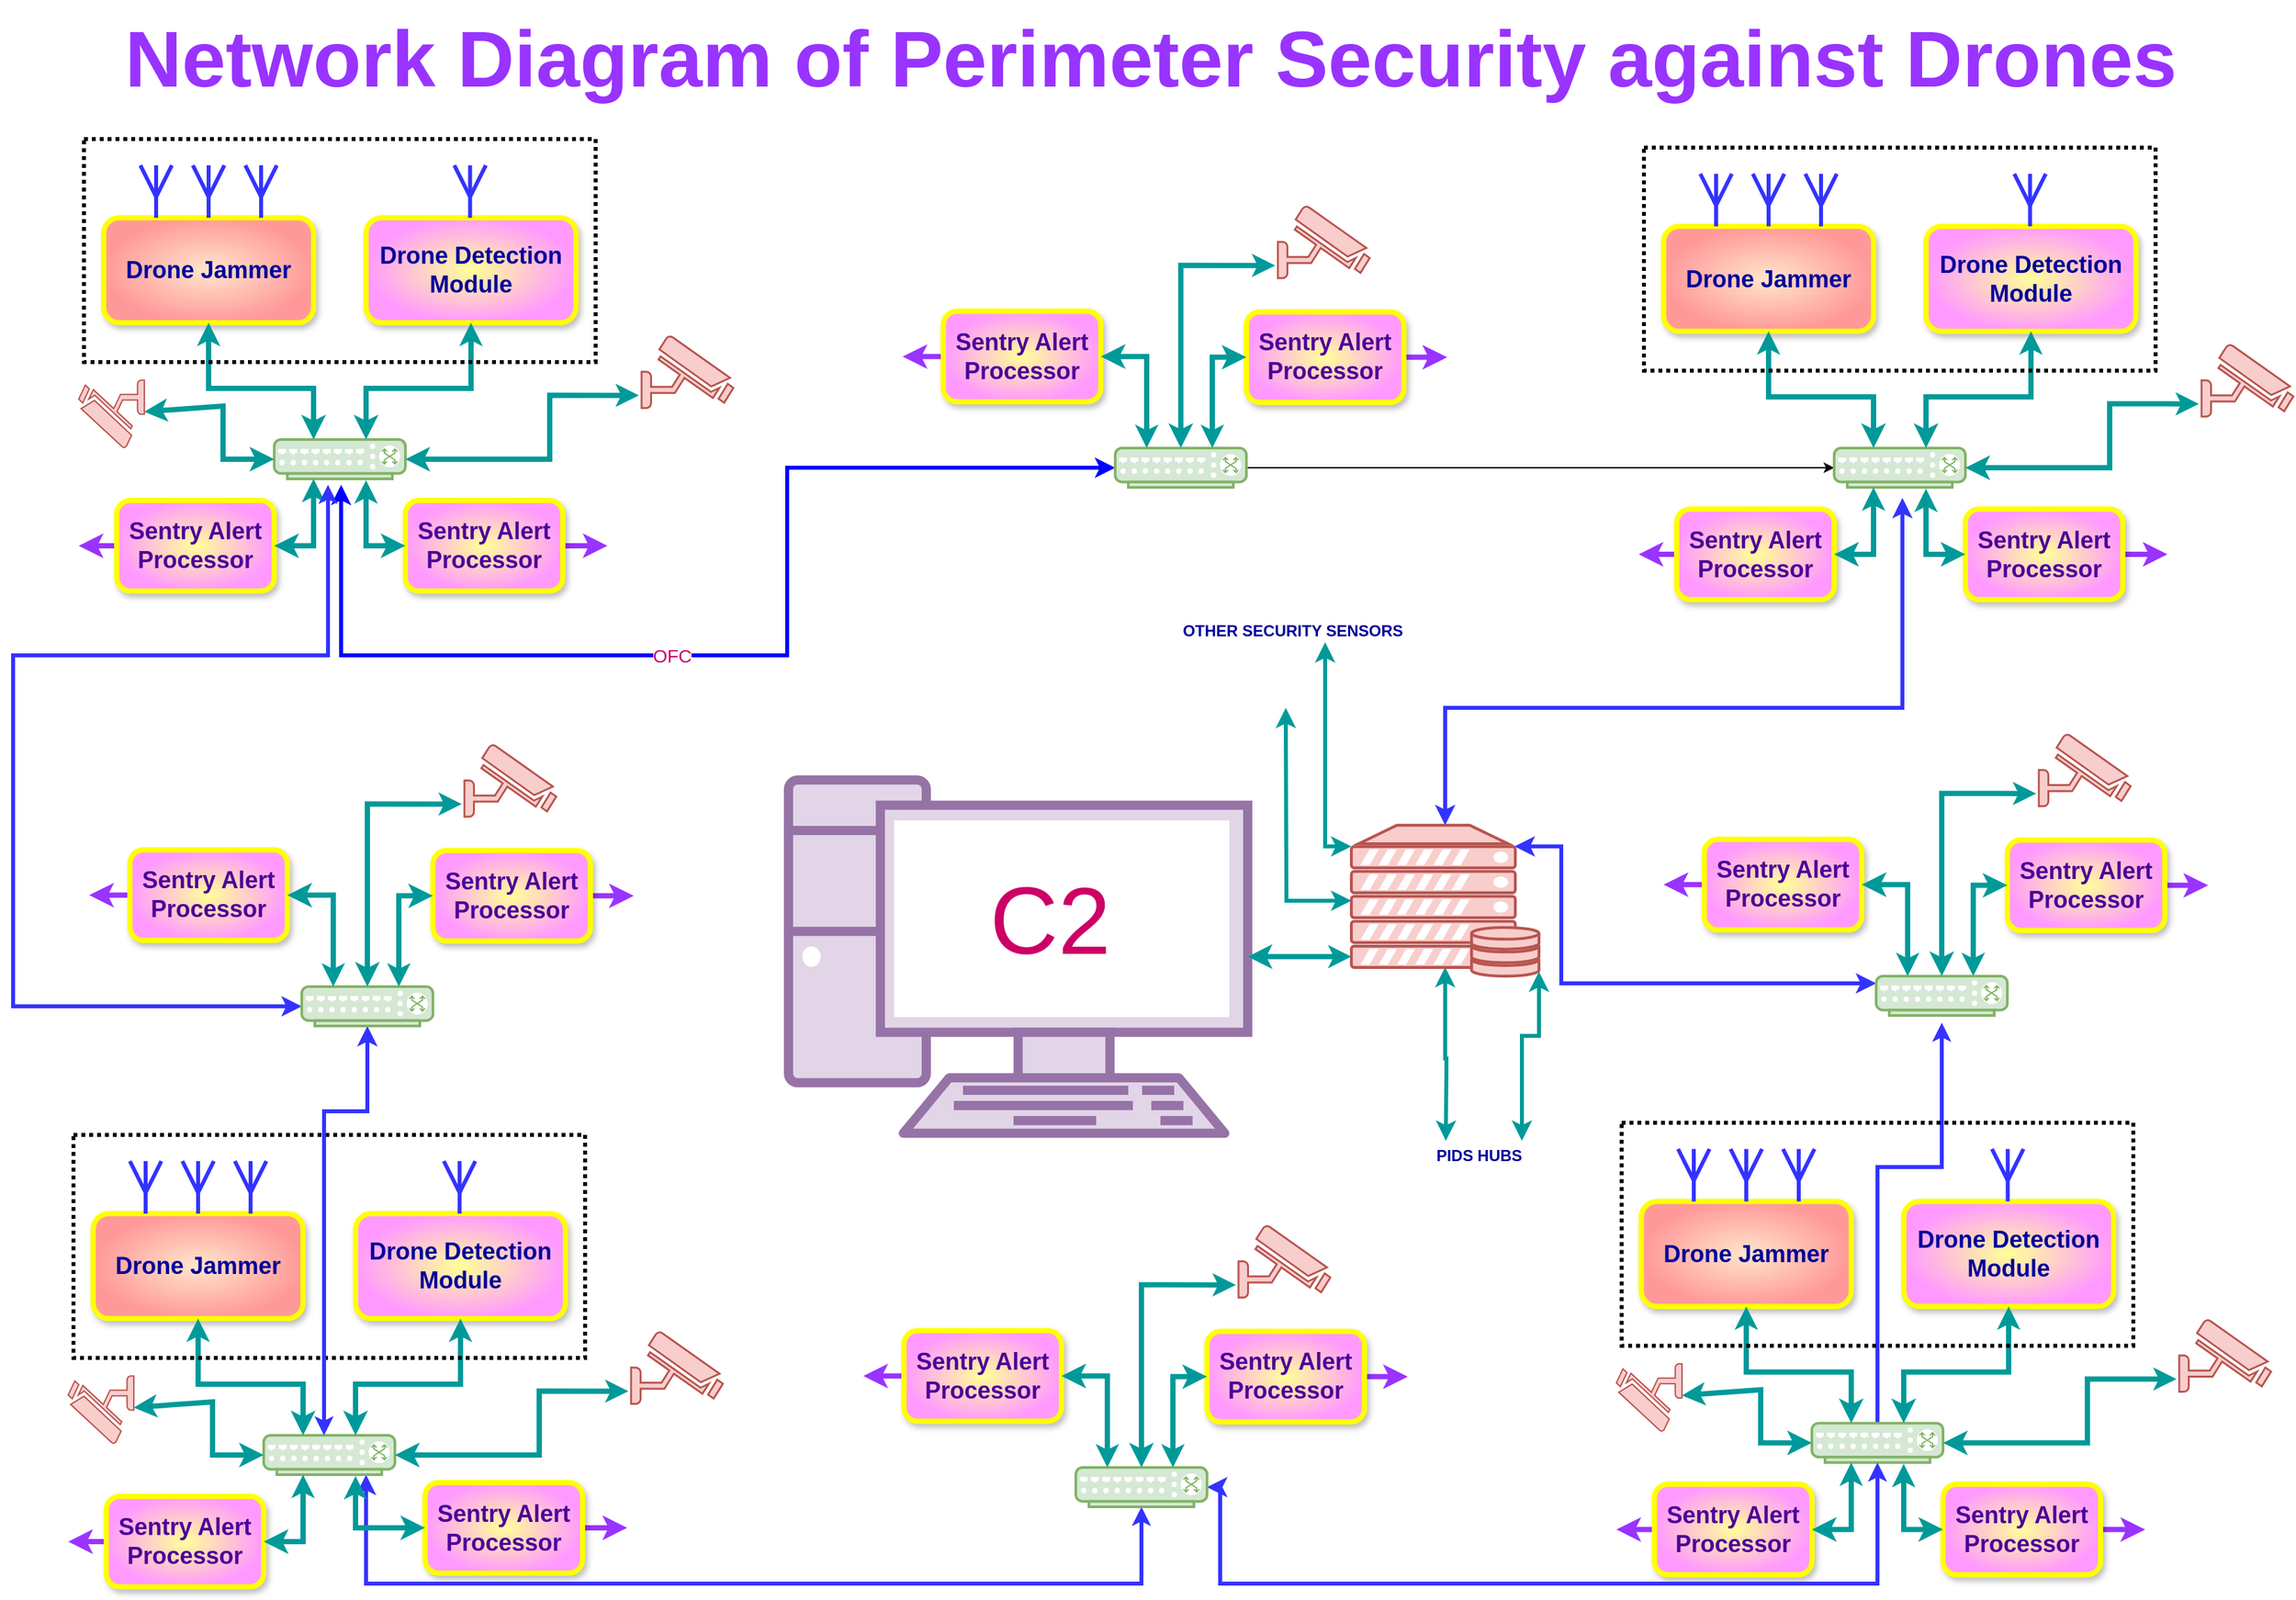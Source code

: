 <mxfile version="20.4.0" type="github">
  <diagram name="Page-1" id="90a13364-a465-7bf4-72fc-28e22215d7a0">
    <mxGraphModel dx="3784" dy="2228" grid="1" gridSize="10" guides="1" tooltips="1" connect="1" arrows="1" fold="1" page="1" pageScale="1.5" pageWidth="1169" pageHeight="826" background="none" math="0" shadow="0">
      <root>
        <mxCell id="0" style=";html=1;" />
        <mxCell id="1" style=";html=1;" parent="0" />
        <mxCell id="qJdir4sEMYx6om0qBCKZ-1" value="&lt;b&gt;&lt;font color=&quot;#000099&quot; style=&quot;&quot;&gt;Drone Detection Module&lt;/font&gt;&lt;/b&gt;&lt;b&gt;&lt;br&gt;&lt;/b&gt;" style="whiteSpace=wrap;html=1;shadow=1;fontSize=18;fillColor=#FFFF99;strokeColor=#FFFF00;gradientColor=#FF99FF;gradientDirection=radial;strokeWidth=4;rounded=1;" parent="1" vertex="1">
          <mxGeometry x="279" y="179" width="160" height="80" as="geometry" />
        </mxCell>
        <mxCell id="qJdir4sEMYx6om0qBCKZ-3" value="&lt;b&gt;&lt;font color=&quot;#000099&quot;&gt;Drone Jammer&lt;/font&gt;&lt;br&gt;&lt;/b&gt;" style="whiteSpace=wrap;html=1;shadow=1;fontSize=18;fillColor=#ffe6cc;strokeColor=#FFFF00;gradientColor=#FF9999;gradientDirection=radial;strokeWidth=4;rounded=1;" parent="1" vertex="1">
          <mxGeometry x="79" y="179" width="160" height="80" as="geometry" />
        </mxCell>
        <mxCell id="qJdir4sEMYx6om0qBCKZ-4" value="" style="endArrow=ERmany;html=1;rounded=0;fontSize=12;endFill=0;endSize=20;jumpSize=15;strokeWidth=3;strokeColor=#3333FF;" parent="1" edge="1">
          <mxGeometry width="50" height="50" relative="1" as="geometry">
            <mxPoint x="119" y="179" as="sourcePoint" />
            <mxPoint x="119" y="139" as="targetPoint" />
          </mxGeometry>
        </mxCell>
        <mxCell id="qJdir4sEMYx6om0qBCKZ-5" value="" style="endArrow=ERmany;html=1;rounded=0;fontSize=12;endFill=0;endSize=20;jumpSize=15;strokeWidth=3;strokeColor=#3333FF;" parent="1" edge="1">
          <mxGeometry width="50" height="50" relative="1" as="geometry">
            <mxPoint x="159.0" y="179" as="sourcePoint" />
            <mxPoint x="159.0" y="139" as="targetPoint" />
          </mxGeometry>
        </mxCell>
        <mxCell id="qJdir4sEMYx6om0qBCKZ-6" value="" style="endArrow=ERmany;html=1;rounded=0;fontSize=12;endFill=0;endSize=20;jumpSize=15;strokeWidth=3;strokeColor=#3333FF;" parent="1" edge="1">
          <mxGeometry width="50" height="50" relative="1" as="geometry">
            <mxPoint x="199.0" y="179" as="sourcePoint" />
            <mxPoint x="199.0" y="139" as="targetPoint" />
          </mxGeometry>
        </mxCell>
        <mxCell id="qJdir4sEMYx6om0qBCKZ-7" value="" style="endArrow=ERmany;html=1;rounded=0;fontSize=12;endFill=0;endSize=20;jumpSize=15;strokeWidth=3;strokeColor=#3333FF;" parent="1" edge="1">
          <mxGeometry width="50" height="50" relative="1" as="geometry">
            <mxPoint x="358.29" y="179" as="sourcePoint" />
            <mxPoint x="358.29" y="139" as="targetPoint" />
          </mxGeometry>
        </mxCell>
        <mxCell id="qJdir4sEMYx6om0qBCKZ-8" value="" style="verticalAlign=top;verticalLabelPosition=bottom;labelPosition=center;align=center;html=1;outlineConnect=0;fillColor=#d5e8d4;strokeColor=#82b366;gradientDirection=north;strokeWidth=2;shape=mxgraph.networks.switch;labelBackgroundColor=#FF3333;labelBorderColor=none;fontSize=12;" parent="1" vertex="1">
          <mxGeometry x="209" y="348" width="100" height="30" as="geometry" />
        </mxCell>
        <mxCell id="qJdir4sEMYx6om0qBCKZ-10" style="edgeStyle=orthogonalEdgeStyle;rounded=0;jumpSize=12;orthogonalLoop=1;jettySize=auto;html=1;strokeColor=#9933FF;strokeWidth=4;fontSize=12;fontColor=#000000;startArrow=none;startFill=0;endArrow=classic;endFill=1;endSize=6;" parent="1" source="qJdir4sEMYx6om0qBCKZ-11" target="qJdir4sEMYx6om0qBCKZ-12" edge="1">
          <mxGeometry relative="1" as="geometry" />
        </mxCell>
        <mxCell id="qJdir4sEMYx6om0qBCKZ-11" value="&lt;b&gt;&lt;font color=&quot;#4c0099&quot; style=&quot;&quot;&gt;Sentry Alert Processor&lt;/font&gt;&lt;/b&gt;&lt;b&gt;&lt;br&gt;&lt;/b&gt;" style="whiteSpace=wrap;html=1;shadow=1;fontSize=18;fillColor=#FFFF99;strokeColor=#FFFF00;gradientColor=#FF99FF;gradientDirection=radial;strokeWidth=4;rounded=1;" parent="1" vertex="1">
          <mxGeometry x="89" y="394.5" width="120" height="69" as="geometry" />
        </mxCell>
        <mxCell id="qJdir4sEMYx6om0qBCKZ-12" value="" style="shape=image;html=1;verticalAlign=top;verticalLabelPosition=bottom;labelBackgroundColor=#ffffff;imageAspect=0;aspect=fixed;image=https://cdn4.iconfinder.com/data/icons/essentials-74/24/016_-_Speaker-128.png;labelBorderColor=none;strokeColor=#00CC00;strokeWidth=3;fontSize=12;fontColor=#000000;fillColor=#FFFF99;gradientColor=#FF99FF;gradientDirection=radial;rotation=-180;" parent="1" vertex="1">
          <mxGeometry x="12" y="405" width="48" height="48" as="geometry" />
        </mxCell>
        <mxCell id="qJdir4sEMYx6om0qBCKZ-14" value="" style="edgeStyle=segmentEdgeStyle;endArrow=classic;html=1;rounded=0;fontSize=12;endFill=1;strokeColor=#009999;strokeWidth=4;startArrow=classic;startFill=1;entryX=0.5;entryY=1;entryDx=0;entryDy=0;endSize=5;" parent="1" source="qJdir4sEMYx6om0qBCKZ-8" target="qJdir4sEMYx6om0qBCKZ-3" edge="1">
          <mxGeometry width="50" height="50" relative="1" as="geometry">
            <mxPoint x="299.067" y="597" as="sourcePoint" />
            <mxPoint x="129" y="359" as="targetPoint" />
            <Array as="points">
              <mxPoint x="239" y="309" />
              <mxPoint x="159" y="309" />
            </Array>
          </mxGeometry>
        </mxCell>
        <mxCell id="qJdir4sEMYx6om0qBCKZ-16" value="" style="edgeStyle=segmentEdgeStyle;endArrow=classic;html=1;rounded=0;fontSize=12;endFill=1;strokeColor=#009999;strokeWidth=4;startArrow=classic;startFill=1;entryX=0.5;entryY=1;entryDx=0;entryDy=0;endSize=5;" parent="1" source="qJdir4sEMYx6om0qBCKZ-8" target="qJdir4sEMYx6om0qBCKZ-1" edge="1">
          <mxGeometry width="50" height="50" relative="1" as="geometry">
            <mxPoint x="394.0" y="416.5" as="sourcePoint" />
            <mxPoint x="346.52" y="280.4" as="targetPoint" />
            <Array as="points">
              <mxPoint x="279" y="309" />
              <mxPoint x="359" y="309" />
            </Array>
          </mxGeometry>
        </mxCell>
        <mxCell id="qJdir4sEMYx6om0qBCKZ-17" value="" style="edgeStyle=segmentEdgeStyle;endArrow=classic;html=1;rounded=0;fontSize=12;endFill=1;strokeColor=#009999;strokeWidth=4;startArrow=classic;startFill=1;entryX=0.5;entryY=1;entryDx=0;entryDy=0;endSize=5;exitX=1;exitY=0.5;exitDx=0;exitDy=0;" parent="1" source="qJdir4sEMYx6om0qBCKZ-11" edge="1">
          <mxGeometry width="50" height="50" relative="1" as="geometry">
            <mxPoint x="319" y="467" as="sourcePoint" />
            <mxPoint x="239" y="378" as="targetPoint" />
            <Array as="points">
              <mxPoint x="239" y="429" />
            </Array>
          </mxGeometry>
        </mxCell>
        <mxCell id="qJdir4sEMYx6om0qBCKZ-18" style="edgeStyle=orthogonalEdgeStyle;rounded=0;jumpSize=12;orthogonalLoop=1;jettySize=auto;html=1;strokeColor=#9933FF;strokeWidth=4;fontSize=12;fontColor=#000000;startArrow=none;startFill=0;endArrow=classic;endFill=1;endSize=6;" parent="1" source="qJdir4sEMYx6om0qBCKZ-19" target="qJdir4sEMYx6om0qBCKZ-20" edge="1">
          <mxGeometry relative="1" as="geometry" />
        </mxCell>
        <mxCell id="qJdir4sEMYx6om0qBCKZ-19" value="&lt;b&gt;&lt;font color=&quot;#4c0099&quot; style=&quot;&quot;&gt;Sentry Alert Processor&lt;/font&gt;&lt;/b&gt;&lt;b&gt;&lt;br&gt;&lt;/b&gt;" style="whiteSpace=wrap;html=1;shadow=1;fontSize=18;fillColor=#FFFF99;strokeColor=#FFFF00;gradientColor=#FF99FF;gradientDirection=radial;strokeWidth=4;rounded=1;" parent="1" vertex="1">
          <mxGeometry x="309" y="394.5" width="120" height="69" as="geometry" />
        </mxCell>
        <mxCell id="qJdir4sEMYx6om0qBCKZ-20" value="" style="shape=image;html=1;verticalAlign=top;verticalLabelPosition=bottom;labelBackgroundColor=#ffffff;imageAspect=0;aspect=fixed;image=https://cdn4.iconfinder.com/data/icons/essentials-74/24/016_-_Speaker-128.png;labelBorderColor=none;strokeColor=#00CC00;strokeWidth=3;fontSize=12;fontColor=#000000;fillColor=#FFFF99;gradientColor=#FF99FF;gradientDirection=radial;rotation=0;" parent="1" vertex="1">
          <mxGeometry x="463" y="405" width="48" height="48" as="geometry" />
        </mxCell>
        <mxCell id="qJdir4sEMYx6om0qBCKZ-21" value="" style="edgeStyle=segmentEdgeStyle;endArrow=classic;html=1;rounded=0;fontSize=12;endFill=1;strokeColor=#009999;strokeWidth=4;startArrow=classic;startFill=1;endSize=5;exitX=0;exitY=0.5;exitDx=0;exitDy=0;" parent="1" source="qJdir4sEMYx6om0qBCKZ-19" edge="1">
          <mxGeometry width="50" height="50" relative="1" as="geometry">
            <mxPoint x="199" y="492.5" as="sourcePoint" />
            <mxPoint x="279" y="379" as="targetPoint" />
            <Array as="points">
              <mxPoint x="279" y="429" />
            </Array>
          </mxGeometry>
        </mxCell>
        <mxCell id="qJdir4sEMYx6om0qBCKZ-22" value="" style="verticalAlign=top;verticalLabelPosition=bottom;labelPosition=center;align=center;html=1;outlineConnect=0;fillColor=#f8cecc;strokeColor=#b85450;gradientDirection=north;strokeWidth=2;shape=mxgraph.networks.security_camera;labelBackgroundColor=#FF3333;labelBorderColor=#FF0080;fontSize=12;" parent="1" vertex="1">
          <mxGeometry x="489" y="269" width="70" height="55" as="geometry" />
        </mxCell>
        <mxCell id="qJdir4sEMYx6om0qBCKZ-23" value="" style="edgeStyle=segmentEdgeStyle;endArrow=classic;html=1;rounded=0;fontSize=12;endFill=1;strokeColor=#009999;strokeWidth=4;startArrow=classic;startFill=1;entryX=-0.029;entryY=0.824;entryDx=0;entryDy=0;endSize=5;entryPerimeter=0;exitX=1;exitY=0.5;exitDx=0;exitDy=0;exitPerimeter=0;" parent="1" source="qJdir4sEMYx6om0qBCKZ-8" target="qJdir4sEMYx6om0qBCKZ-22" edge="1">
          <mxGeometry width="50" height="50" relative="1" as="geometry">
            <mxPoint x="359.0" y="378" as="sourcePoint" />
            <mxPoint x="439" y="289" as="targetPoint" />
            <Array as="points">
              <mxPoint x="419" y="363" />
              <mxPoint x="419" y="314" />
            </Array>
          </mxGeometry>
        </mxCell>
        <mxCell id="qJdir4sEMYx6om0qBCKZ-43" value="" style="rounded=0;whiteSpace=wrap;html=1;labelBackgroundColor=#99FFFF;labelBorderColor=none;strokeColor=default;strokeWidth=3;fontSize=24;fontColor=#4C0099;fillColor=none;gradientColor=#FF99FF;gradientDirection=radial;dashed=1;dashPattern=1 1;glass=0;perimeterSpacing=5;spacingBottom=14;" parent="1" vertex="1">
          <mxGeometry x="64" y="119" width="390" height="170" as="geometry" />
        </mxCell>
        <mxCell id="_BrmWpNIPEvQQnOcIm28-1" style="edgeStyle=orthogonalEdgeStyle;rounded=0;orthogonalLoop=1;jettySize=auto;html=1;exitX=0.5;exitY=0.94;exitDx=0;exitDy=0;exitPerimeter=0;strokeColor=#009999;strokeWidth=3;fontSize=72;fontColor=#CC0066;startArrow=classic;startFill=1;endSize=6;" parent="1" source="qJdir4sEMYx6om0qBCKZ-46" edge="1">
          <mxGeometry relative="1" as="geometry">
            <mxPoint x="1102" y="882.5" as="targetPoint" />
          </mxGeometry>
        </mxCell>
        <mxCell id="_BrmWpNIPEvQQnOcIm28-2" style="edgeStyle=orthogonalEdgeStyle;rounded=0;orthogonalLoop=1;jettySize=auto;html=1;exitX=0;exitY=0.5;exitDx=0;exitDy=0;exitPerimeter=0;strokeColor=#009999;strokeWidth=3;fontSize=72;fontColor=#CC0066;startArrow=classic;startFill=1;endSize=6;" parent="1" source="qJdir4sEMYx6om0qBCKZ-46" edge="1">
          <mxGeometry relative="1" as="geometry">
            <mxPoint x="980" y="552.5" as="targetPoint" />
          </mxGeometry>
        </mxCell>
        <mxCell id="_BrmWpNIPEvQQnOcIm28-3" style="edgeStyle=orthogonalEdgeStyle;rounded=0;orthogonalLoop=1;jettySize=auto;html=1;exitX=0;exitY=0.14;exitDx=0;exitDy=0;exitPerimeter=0;strokeColor=#009999;strokeWidth=3;fontSize=72;fontColor=#CC0066;startArrow=classic;startFill=1;endSize=6;" parent="1" source="qJdir4sEMYx6om0qBCKZ-46" edge="1">
          <mxGeometry relative="1" as="geometry">
            <mxPoint x="1010" y="502.5" as="targetPoint" />
          </mxGeometry>
        </mxCell>
        <mxCell id="_BrmWpNIPEvQQnOcIm28-4" style="edgeStyle=orthogonalEdgeStyle;rounded=0;orthogonalLoop=1;jettySize=auto;html=1;exitX=1;exitY=0.97;exitDx=0;exitDy=0;exitPerimeter=0;strokeColor=#009999;strokeWidth=3;fontSize=72;fontColor=#CC0066;startArrow=classic;startFill=1;endSize=6;" parent="1" source="qJdir4sEMYx6om0qBCKZ-46" edge="1">
          <mxGeometry relative="1" as="geometry">
            <mxPoint x="1160" y="882.5" as="targetPoint" />
            <Array as="points">
              <mxPoint x="1173" y="802.5" />
              <mxPoint x="1160" y="802.5" />
            </Array>
          </mxGeometry>
        </mxCell>
        <mxCell id="qJdir4sEMYx6om0qBCKZ-46" value="" style="verticalAlign=top;verticalLabelPosition=bottom;labelPosition=center;align=center;html=1;outlineConnect=0;fillColor=#f8cecc;strokeColor=#b85450;gradientDirection=north;strokeWidth=2;shape=mxgraph.networks.server_storage;" parent="1" vertex="1">
          <mxGeometry x="1030" y="642" width="143" height="115" as="geometry" />
        </mxCell>
        <mxCell id="qJdir4sEMYx6om0qBCKZ-192" style="edgeStyle=orthogonalEdgeStyle;rounded=0;orthogonalLoop=1;jettySize=auto;html=1;endSize=6;exitX=0.5;exitY=0;exitDx=0;exitDy=0;exitPerimeter=0;strokeColor=#3333FF;strokeWidth=3;startArrow=classic;startFill=1;" parent="1" source="qJdir4sEMYx6om0qBCKZ-46" edge="1">
          <mxGeometry relative="1" as="geometry">
            <mxPoint x="1450" y="392.5" as="targetPoint" />
            <Array as="points">
              <mxPoint x="1102" y="552.5" />
              <mxPoint x="1450" y="552.5" />
            </Array>
          </mxGeometry>
        </mxCell>
        <mxCell id="qJdir4sEMYx6om0qBCKZ-47" value="" style="verticalAlign=top;verticalLabelPosition=bottom;labelPosition=center;align=center;html=1;outlineConnect=0;fillColor=#e1d5e7;strokeColor=#9673a6;gradientDirection=north;strokeWidth=2;shape=mxgraph.networks.pc;" parent="1" vertex="1">
          <mxGeometry x="601" y="607.5" width="350" height="269.25" as="geometry" />
        </mxCell>
        <mxCell id="qJdir4sEMYx6om0qBCKZ-184" style="edgeStyle=orthogonalEdgeStyle;rounded=0;orthogonalLoop=1;jettySize=auto;html=1;endSize=6;strokeWidth=3;strokeColor=#0000FF;startArrow=classic;startFill=1;" parent="1" source="qJdir4sEMYx6om0qBCKZ-48" edge="1">
          <mxGeometry relative="1" as="geometry">
            <mxPoint x="260" y="382.5" as="targetPoint" />
            <Array as="points">
              <mxPoint x="600" y="369.5" />
              <mxPoint x="600" y="512.5" />
              <mxPoint x="260" y="512.5" />
            </Array>
          </mxGeometry>
        </mxCell>
        <mxCell id="qJdir4sEMYx6om0qBCKZ-193" value="&lt;font color=&quot;#cc0066&quot; style=&quot;font-size: 14px;&quot;&gt;OFC&lt;/font&gt;" style="edgeLabel;html=1;align=center;verticalAlign=middle;resizable=0;points=[];" parent="qJdir4sEMYx6om0qBCKZ-184" vertex="1" connectable="0">
          <mxGeometry x="-0.009" y="3" relative="1" as="geometry">
            <mxPoint x="-54" y="-3" as="offset" />
          </mxGeometry>
        </mxCell>
        <mxCell id="qJdir4sEMYx6om0qBCKZ-191" style="edgeStyle=orthogonalEdgeStyle;rounded=0;orthogonalLoop=1;jettySize=auto;html=1;entryX=0;entryY=0.5;entryDx=0;entryDy=0;entryPerimeter=0;endSize=5;" parent="1" source="qJdir4sEMYx6om0qBCKZ-48" target="qJdir4sEMYx6om0qBCKZ-87" edge="1">
          <mxGeometry relative="1" as="geometry" />
        </mxCell>
        <mxCell id="qJdir4sEMYx6om0qBCKZ-48" value="" style="verticalAlign=top;verticalLabelPosition=bottom;labelPosition=center;align=center;html=1;outlineConnect=0;fillColor=#d5e8d4;strokeColor=#82b366;gradientDirection=north;strokeWidth=2;shape=mxgraph.networks.switch;labelBackgroundColor=#FF3333;labelBorderColor=none;fontSize=12;" parent="1" vertex="1">
          <mxGeometry x="850" y="354.5" width="100" height="30" as="geometry" />
        </mxCell>
        <mxCell id="qJdir4sEMYx6om0qBCKZ-49" style="edgeStyle=orthogonalEdgeStyle;rounded=0;jumpSize=12;orthogonalLoop=1;jettySize=auto;html=1;strokeColor=#9933FF;strokeWidth=4;fontSize=12;fontColor=#000000;startArrow=none;startFill=0;endArrow=classic;endFill=1;endSize=6;" parent="1" source="qJdir4sEMYx6om0qBCKZ-50" target="qJdir4sEMYx6om0qBCKZ-51" edge="1">
          <mxGeometry relative="1" as="geometry" />
        </mxCell>
        <mxCell id="qJdir4sEMYx6om0qBCKZ-50" value="&lt;b&gt;&lt;font color=&quot;#4c0099&quot; style=&quot;&quot;&gt;Sentry Alert Processor&lt;/font&gt;&lt;/b&gt;&lt;b&gt;&lt;br&gt;&lt;/b&gt;" style="whiteSpace=wrap;html=1;shadow=1;fontSize=18;fillColor=#FFFF99;strokeColor=#FFFF00;gradientColor=#FF99FF;gradientDirection=radial;strokeWidth=4;rounded=1;" parent="1" vertex="1">
          <mxGeometry x="719" y="250.25" width="120" height="69" as="geometry" />
        </mxCell>
        <mxCell id="qJdir4sEMYx6om0qBCKZ-51" value="" style="shape=image;html=1;verticalAlign=top;verticalLabelPosition=bottom;labelBackgroundColor=#ffffff;imageAspect=0;aspect=fixed;image=https://cdn4.iconfinder.com/data/icons/essentials-74/24/016_-_Speaker-128.png;labelBorderColor=none;strokeColor=#00CC00;strokeWidth=3;fontSize=12;fontColor=#000000;fillColor=#FFFF99;gradientColor=#FF99FF;gradientDirection=radial;rotation=-180;" parent="1" vertex="1">
          <mxGeometry x="640" y="260.75" width="48" height="48" as="geometry" />
        </mxCell>
        <mxCell id="qJdir4sEMYx6om0qBCKZ-54" value="" style="edgeStyle=segmentEdgeStyle;endArrow=classic;html=1;rounded=0;fontSize=12;endFill=1;strokeColor=#009999;strokeWidth=4;startArrow=classic;startFill=1;endSize=5;exitX=1;exitY=0.5;exitDx=0;exitDy=0;" parent="1" source="qJdir4sEMYx6om0qBCKZ-50" target="qJdir4sEMYx6om0qBCKZ-48" edge="1">
          <mxGeometry width="50" height="50" relative="1" as="geometry">
            <mxPoint x="954" y="323.25" as="sourcePoint" />
            <mxPoint x="874" y="350" as="targetPoint" />
            <Array as="points">
              <mxPoint x="874" y="285" />
            </Array>
          </mxGeometry>
        </mxCell>
        <mxCell id="qJdir4sEMYx6om0qBCKZ-55" style="edgeStyle=orthogonalEdgeStyle;rounded=0;jumpSize=12;orthogonalLoop=1;jettySize=auto;html=1;strokeColor=#9933FF;strokeWidth=4;fontSize=12;fontColor=#000000;startArrow=none;startFill=0;endArrow=classic;endFill=1;endSize=6;" parent="1" source="qJdir4sEMYx6om0qBCKZ-56" target="qJdir4sEMYx6om0qBCKZ-57" edge="1">
          <mxGeometry relative="1" as="geometry" />
        </mxCell>
        <mxCell id="qJdir4sEMYx6om0qBCKZ-56" value="&lt;b&gt;&lt;font color=&quot;#4c0099&quot; style=&quot;&quot;&gt;Sentry Alert Processor&lt;/font&gt;&lt;/b&gt;&lt;b&gt;&lt;br&gt;&lt;/b&gt;" style="whiteSpace=wrap;html=1;shadow=1;fontSize=18;fillColor=#FFFF99;strokeColor=#FFFF00;gradientColor=#FF99FF;gradientDirection=radial;strokeWidth=4;rounded=1;" parent="1" vertex="1">
          <mxGeometry x="950" y="250.75" width="120" height="69" as="geometry" />
        </mxCell>
        <mxCell id="qJdir4sEMYx6om0qBCKZ-57" value="" style="shape=image;html=1;verticalAlign=top;verticalLabelPosition=bottom;labelBackgroundColor=#ffffff;imageAspect=0;aspect=fixed;image=https://cdn4.iconfinder.com/data/icons/essentials-74/24/016_-_Speaker-128.png;labelBorderColor=none;strokeColor=#00CC00;strokeWidth=3;fontSize=12;fontColor=#000000;fillColor=#FFFF99;gradientColor=#FF99FF;gradientDirection=radial;rotation=0;" parent="1" vertex="1">
          <mxGeometry x="1103" y="261.25" width="48" height="48" as="geometry" />
        </mxCell>
        <mxCell id="qJdir4sEMYx6om0qBCKZ-58" value="" style="edgeStyle=segmentEdgeStyle;endArrow=classic;html=1;rounded=0;fontSize=12;endFill=1;strokeColor=#009999;strokeWidth=4;startArrow=classic;startFill=1;endSize=5;exitX=0;exitY=0.5;exitDx=0;exitDy=0;" parent="1" source="qJdir4sEMYx6om0qBCKZ-56" target="qJdir4sEMYx6om0qBCKZ-48" edge="1">
          <mxGeometry width="50" height="50" relative="1" as="geometry">
            <mxPoint x="834" y="348.75" as="sourcePoint" />
            <mxPoint x="914" y="235.25" as="targetPoint" />
            <Array as="points">
              <mxPoint x="924" y="285" />
            </Array>
          </mxGeometry>
        </mxCell>
        <mxCell id="qJdir4sEMYx6om0qBCKZ-59" value="" style="verticalAlign=top;verticalLabelPosition=bottom;labelPosition=center;align=center;html=1;outlineConnect=0;fillColor=#f8cecc;strokeColor=#b85450;gradientDirection=north;strokeWidth=2;shape=mxgraph.networks.security_camera;labelBackgroundColor=#FF3333;labelBorderColor=#FF0080;fontSize=12;" parent="1" vertex="1">
          <mxGeometry x="974" y="170" width="70" height="55" as="geometry" />
        </mxCell>
        <mxCell id="qJdir4sEMYx6om0qBCKZ-60" value="" style="edgeStyle=segmentEdgeStyle;endArrow=classic;html=1;rounded=0;fontSize=12;endFill=1;strokeColor=#009999;strokeWidth=4;startArrow=classic;startFill=1;entryX=-0.029;entryY=0.824;entryDx=0;entryDy=0;endSize=5;entryPerimeter=0;" parent="1" source="qJdir4sEMYx6om0qBCKZ-48" target="qJdir4sEMYx6om0qBCKZ-59" edge="1">
          <mxGeometry width="50" height="50" relative="1" as="geometry">
            <mxPoint x="994.0" y="234.25" as="sourcePoint" />
            <mxPoint x="1074" y="145.25" as="targetPoint" />
            <Array as="points">
              <mxPoint x="900" y="215" />
            </Array>
          </mxGeometry>
        </mxCell>
        <mxCell id="qJdir4sEMYx6om0qBCKZ-81" value="&lt;b&gt;&lt;font color=&quot;#000099&quot; style=&quot;&quot;&gt;Drone Detection Module&lt;/font&gt;&lt;/b&gt;&lt;b&gt;&lt;br&gt;&lt;/b&gt;" style="whiteSpace=wrap;html=1;shadow=1;fontSize=18;fillColor=#FFFF99;strokeColor=#FFFF00;gradientColor=#FF99FF;gradientDirection=radial;strokeWidth=4;rounded=1;" parent="1" vertex="1">
          <mxGeometry x="1468" y="185.5" width="160" height="80" as="geometry" />
        </mxCell>
        <mxCell id="qJdir4sEMYx6om0qBCKZ-82" value="&lt;b&gt;&lt;font color=&quot;#000099&quot;&gt;Drone Jammer&lt;/font&gt;&lt;br&gt;&lt;/b&gt;" style="whiteSpace=wrap;html=1;shadow=1;fontSize=18;fillColor=#ffe6cc;strokeColor=#FFFF00;gradientColor=#FF9999;gradientDirection=radial;strokeWidth=4;rounded=1;" parent="1" vertex="1">
          <mxGeometry x="1268" y="185.5" width="160" height="80" as="geometry" />
        </mxCell>
        <mxCell id="qJdir4sEMYx6om0qBCKZ-83" value="" style="endArrow=ERmany;html=1;rounded=0;fontSize=12;endFill=0;endSize=20;jumpSize=15;strokeWidth=3;strokeColor=#3333FF;" parent="1" edge="1">
          <mxGeometry width="50" height="50" relative="1" as="geometry">
            <mxPoint x="1308" y="185.5" as="sourcePoint" />
            <mxPoint x="1308" y="145.5" as="targetPoint" />
          </mxGeometry>
        </mxCell>
        <mxCell id="qJdir4sEMYx6om0qBCKZ-84" value="" style="endArrow=ERmany;html=1;rounded=0;fontSize=12;endFill=0;endSize=20;jumpSize=15;strokeWidth=3;strokeColor=#3333FF;" parent="1" edge="1">
          <mxGeometry width="50" height="50" relative="1" as="geometry">
            <mxPoint x="1348" y="185.5" as="sourcePoint" />
            <mxPoint x="1348" y="145.5" as="targetPoint" />
          </mxGeometry>
        </mxCell>
        <mxCell id="qJdir4sEMYx6om0qBCKZ-85" value="" style="endArrow=ERmany;html=1;rounded=0;fontSize=12;endFill=0;endSize=20;jumpSize=15;strokeWidth=3;strokeColor=#3333FF;" parent="1" edge="1">
          <mxGeometry width="50" height="50" relative="1" as="geometry">
            <mxPoint x="1388" y="185.5" as="sourcePoint" />
            <mxPoint x="1388" y="145.5" as="targetPoint" />
          </mxGeometry>
        </mxCell>
        <mxCell id="qJdir4sEMYx6om0qBCKZ-86" value="" style="endArrow=ERmany;html=1;rounded=0;fontSize=12;endFill=0;endSize=20;jumpSize=15;strokeWidth=3;strokeColor=#3333FF;" parent="1" edge="1">
          <mxGeometry width="50" height="50" relative="1" as="geometry">
            <mxPoint x="1547.29" y="185.5" as="sourcePoint" />
            <mxPoint x="1547.29" y="145.5" as="targetPoint" />
          </mxGeometry>
        </mxCell>
        <mxCell id="qJdir4sEMYx6om0qBCKZ-87" value="" style="verticalAlign=top;verticalLabelPosition=bottom;labelPosition=center;align=center;html=1;outlineConnect=0;fillColor=#d5e8d4;strokeColor=#82b366;gradientDirection=north;strokeWidth=2;shape=mxgraph.networks.switch;labelBackgroundColor=#FF3333;labelBorderColor=none;fontSize=12;" parent="1" vertex="1">
          <mxGeometry x="1398" y="354.5" width="100" height="30" as="geometry" />
        </mxCell>
        <mxCell id="qJdir4sEMYx6om0qBCKZ-88" style="edgeStyle=orthogonalEdgeStyle;rounded=0;jumpSize=12;orthogonalLoop=1;jettySize=auto;html=1;strokeColor=#9933FF;strokeWidth=4;fontSize=12;fontColor=#000000;startArrow=none;startFill=0;endArrow=classic;endFill=1;endSize=6;" parent="1" source="qJdir4sEMYx6om0qBCKZ-89" target="qJdir4sEMYx6om0qBCKZ-90" edge="1">
          <mxGeometry relative="1" as="geometry" />
        </mxCell>
        <mxCell id="qJdir4sEMYx6om0qBCKZ-89" value="&lt;b&gt;&lt;font color=&quot;#4c0099&quot; style=&quot;&quot;&gt;Sentry Alert Processor&lt;/font&gt;&lt;/b&gt;&lt;b&gt;&lt;br&gt;&lt;/b&gt;" style="whiteSpace=wrap;html=1;shadow=1;fontSize=18;fillColor=#FFFF99;strokeColor=#FFFF00;gradientColor=#FF99FF;gradientDirection=radial;strokeWidth=4;rounded=1;" parent="1" vertex="1">
          <mxGeometry x="1278" y="401" width="120" height="69" as="geometry" />
        </mxCell>
        <mxCell id="qJdir4sEMYx6om0qBCKZ-90" value="" style="shape=image;html=1;verticalAlign=top;verticalLabelPosition=bottom;labelBackgroundColor=#ffffff;imageAspect=0;aspect=fixed;image=https://cdn4.iconfinder.com/data/icons/essentials-74/24/016_-_Speaker-128.png;labelBorderColor=none;strokeColor=#00CC00;strokeWidth=3;fontSize=12;fontColor=#000000;fillColor=#FFFF99;gradientColor=#FF99FF;gradientDirection=radial;rotation=-180;" parent="1" vertex="1">
          <mxGeometry x="1201" y="411.5" width="48" height="48" as="geometry" />
        </mxCell>
        <mxCell id="qJdir4sEMYx6om0qBCKZ-91" value="" style="edgeStyle=segmentEdgeStyle;endArrow=classic;html=1;rounded=0;fontSize=12;endFill=1;strokeColor=#009999;strokeWidth=4;startArrow=classic;startFill=1;entryX=0.5;entryY=1;entryDx=0;entryDy=0;endSize=5;" parent="1" source="qJdir4sEMYx6om0qBCKZ-87" target="qJdir4sEMYx6om0qBCKZ-82" edge="1">
          <mxGeometry width="50" height="50" relative="1" as="geometry">
            <mxPoint x="1488.067" y="603.5" as="sourcePoint" />
            <mxPoint x="1318" y="365.5" as="targetPoint" />
            <Array as="points">
              <mxPoint x="1428" y="315.5" />
              <mxPoint x="1348" y="315.5" />
            </Array>
          </mxGeometry>
        </mxCell>
        <mxCell id="qJdir4sEMYx6om0qBCKZ-92" value="" style="edgeStyle=segmentEdgeStyle;endArrow=classic;html=1;rounded=0;fontSize=12;endFill=1;strokeColor=#009999;strokeWidth=4;startArrow=classic;startFill=1;entryX=0.5;entryY=1;entryDx=0;entryDy=0;endSize=5;" parent="1" source="qJdir4sEMYx6om0qBCKZ-87" target="qJdir4sEMYx6om0qBCKZ-81" edge="1">
          <mxGeometry width="50" height="50" relative="1" as="geometry">
            <mxPoint x="1583.0" y="423" as="sourcePoint" />
            <mxPoint x="1535.52" y="286.9" as="targetPoint" />
            <Array as="points">
              <mxPoint x="1468" y="315.5" />
              <mxPoint x="1548" y="315.5" />
            </Array>
          </mxGeometry>
        </mxCell>
        <mxCell id="qJdir4sEMYx6om0qBCKZ-93" value="" style="edgeStyle=segmentEdgeStyle;endArrow=classic;html=1;rounded=0;fontSize=12;endFill=1;strokeColor=#009999;strokeWidth=4;startArrow=classic;startFill=1;entryX=0.5;entryY=1;entryDx=0;entryDy=0;endSize=5;exitX=1;exitY=0.5;exitDx=0;exitDy=0;" parent="1" source="qJdir4sEMYx6om0qBCKZ-89" edge="1">
          <mxGeometry width="50" height="50" relative="1" as="geometry">
            <mxPoint x="1508" y="473.5" as="sourcePoint" />
            <mxPoint x="1428" y="384.5" as="targetPoint" />
            <Array as="points">
              <mxPoint x="1428" y="435.5" />
            </Array>
          </mxGeometry>
        </mxCell>
        <mxCell id="qJdir4sEMYx6om0qBCKZ-94" style="edgeStyle=orthogonalEdgeStyle;rounded=0;jumpSize=12;orthogonalLoop=1;jettySize=auto;html=1;strokeColor=#9933FF;strokeWidth=4;fontSize=12;fontColor=#000000;startArrow=none;startFill=0;endArrow=classic;endFill=1;endSize=6;" parent="1" source="qJdir4sEMYx6om0qBCKZ-95" target="qJdir4sEMYx6om0qBCKZ-96" edge="1">
          <mxGeometry relative="1" as="geometry" />
        </mxCell>
        <mxCell id="qJdir4sEMYx6om0qBCKZ-95" value="&lt;b&gt;&lt;font color=&quot;#4c0099&quot; style=&quot;&quot;&gt;Sentry Alert Processor&lt;/font&gt;&lt;/b&gt;&lt;b&gt;&lt;br&gt;&lt;/b&gt;" style="whiteSpace=wrap;html=1;shadow=1;fontSize=18;fillColor=#FFFF99;strokeColor=#FFFF00;gradientColor=#FF99FF;gradientDirection=radial;strokeWidth=4;rounded=1;" parent="1" vertex="1">
          <mxGeometry x="1498" y="401" width="120" height="69" as="geometry" />
        </mxCell>
        <mxCell id="qJdir4sEMYx6om0qBCKZ-96" value="" style="shape=image;html=1;verticalAlign=top;verticalLabelPosition=bottom;labelBackgroundColor=#ffffff;imageAspect=0;aspect=fixed;image=https://cdn4.iconfinder.com/data/icons/essentials-74/24/016_-_Speaker-128.png;labelBorderColor=none;strokeColor=#00CC00;strokeWidth=3;fontSize=12;fontColor=#000000;fillColor=#FFFF99;gradientColor=#FF99FF;gradientDirection=radial;rotation=0;" parent="1" vertex="1">
          <mxGeometry x="1652" y="411.5" width="48" height="48" as="geometry" />
        </mxCell>
        <mxCell id="qJdir4sEMYx6om0qBCKZ-97" value="" style="edgeStyle=segmentEdgeStyle;endArrow=classic;html=1;rounded=0;fontSize=12;endFill=1;strokeColor=#009999;strokeWidth=4;startArrow=classic;startFill=1;endSize=5;exitX=0;exitY=0.5;exitDx=0;exitDy=0;" parent="1" source="qJdir4sEMYx6om0qBCKZ-95" edge="1">
          <mxGeometry width="50" height="50" relative="1" as="geometry">
            <mxPoint x="1388" y="499.0" as="sourcePoint" />
            <mxPoint x="1468" y="385.5" as="targetPoint" />
            <Array as="points">
              <mxPoint x="1468" y="435.5" />
            </Array>
          </mxGeometry>
        </mxCell>
        <mxCell id="qJdir4sEMYx6om0qBCKZ-98" value="" style="verticalAlign=top;verticalLabelPosition=bottom;labelPosition=center;align=center;html=1;outlineConnect=0;fillColor=#f8cecc;strokeColor=#b85450;gradientDirection=north;strokeWidth=2;shape=mxgraph.networks.security_camera;labelBackgroundColor=#FF3333;labelBorderColor=#FF0080;fontSize=12;" parent="1" vertex="1">
          <mxGeometry x="1678" y="275.5" width="70" height="55" as="geometry" />
        </mxCell>
        <mxCell id="qJdir4sEMYx6om0qBCKZ-99" value="" style="edgeStyle=segmentEdgeStyle;endArrow=classic;html=1;rounded=0;fontSize=12;endFill=1;strokeColor=#009999;strokeWidth=4;startArrow=classic;startFill=1;entryX=-0.029;entryY=0.824;entryDx=0;entryDy=0;endSize=5;entryPerimeter=0;exitX=1;exitY=0.5;exitDx=0;exitDy=0;exitPerimeter=0;" parent="1" source="qJdir4sEMYx6om0qBCKZ-87" target="qJdir4sEMYx6om0qBCKZ-98" edge="1">
          <mxGeometry width="50" height="50" relative="1" as="geometry">
            <mxPoint x="1548.0" y="384.5" as="sourcePoint" />
            <mxPoint x="1628" y="295.5" as="targetPoint" />
            <Array as="points">
              <mxPoint x="1608" y="369.5" />
              <mxPoint x="1608" y="320.5" />
            </Array>
          </mxGeometry>
        </mxCell>
        <mxCell id="qJdir4sEMYx6om0qBCKZ-100" value="" style="rounded=0;whiteSpace=wrap;html=1;labelBackgroundColor=#99FFFF;labelBorderColor=none;strokeColor=default;strokeWidth=3;fontSize=24;fontColor=#4C0099;fillColor=none;gradientColor=#FF99FF;gradientDirection=radial;dashed=1;dashPattern=1 1;glass=0;perimeterSpacing=5;spacingBottom=14;" parent="1" vertex="1">
          <mxGeometry x="1253" y="125.5" width="390" height="170" as="geometry" />
        </mxCell>
        <mxCell id="qJdir4sEMYx6om0qBCKZ-103" value="" style="verticalAlign=top;verticalLabelPosition=bottom;labelPosition=center;align=center;html=1;outlineConnect=0;fillColor=#f8cecc;strokeColor=#b85450;gradientDirection=north;strokeWidth=2;shape=mxgraph.networks.security_camera;labelBackgroundColor=#FF3333;labelBorderColor=#FF0080;fontSize=12;rotation=-180;" parent="1" vertex="1">
          <mxGeometry x="60" y="302.75" width="50" height="51.75" as="geometry" />
        </mxCell>
        <mxCell id="qJdir4sEMYx6om0qBCKZ-105" value="" style="edgeStyle=segmentEdgeStyle;endArrow=classic;html=1;rounded=0;fontSize=12;endFill=1;strokeColor=#009999;strokeWidth=4;startArrow=classic;startFill=1;endSize=5;exitX=0;exitY=0.5;exitDx=0;exitDy=0;exitPerimeter=0;" parent="1" source="qJdir4sEMYx6om0qBCKZ-8" target="qJdir4sEMYx6om0qBCKZ-103" edge="1">
          <mxGeometry width="50" height="50" relative="1" as="geometry">
            <mxPoint x="240" y="721.18" as="sourcePoint" />
            <mxPoint x="120" y="332.5" as="targetPoint" />
            <Array as="points">
              <mxPoint x="170" y="363.5" />
              <mxPoint x="170" y="322.5" />
            </Array>
          </mxGeometry>
        </mxCell>
        <mxCell id="qJdir4sEMYx6om0qBCKZ-107" value="&lt;b&gt;&lt;font color=&quot;#000099&quot; style=&quot;&quot;&gt;Drone Detection Module&lt;/font&gt;&lt;/b&gt;&lt;b&gt;&lt;br&gt;&lt;/b&gt;" style="whiteSpace=wrap;html=1;shadow=1;fontSize=18;fillColor=#FFFF99;strokeColor=#FFFF00;gradientColor=#FF99FF;gradientDirection=radial;strokeWidth=4;rounded=1;" parent="1" vertex="1">
          <mxGeometry x="1451" y="928.75" width="160" height="80" as="geometry" />
        </mxCell>
        <mxCell id="qJdir4sEMYx6om0qBCKZ-108" value="&lt;b&gt;&lt;font color=&quot;#000099&quot;&gt;Drone Jammer&lt;/font&gt;&lt;br&gt;&lt;/b&gt;" style="whiteSpace=wrap;html=1;shadow=1;fontSize=18;fillColor=#ffe6cc;strokeColor=#FFFF00;gradientColor=#FF9999;gradientDirection=radial;strokeWidth=4;rounded=1;" parent="1" vertex="1">
          <mxGeometry x="1251" y="928.75" width="160" height="80" as="geometry" />
        </mxCell>
        <mxCell id="qJdir4sEMYx6om0qBCKZ-109" value="" style="endArrow=ERmany;html=1;rounded=0;fontSize=12;endFill=0;endSize=20;jumpSize=15;strokeWidth=3;strokeColor=#3333FF;" parent="1" edge="1">
          <mxGeometry width="50" height="50" relative="1" as="geometry">
            <mxPoint x="1291" y="928.75" as="sourcePoint" />
            <mxPoint x="1291" y="888.75" as="targetPoint" />
          </mxGeometry>
        </mxCell>
        <mxCell id="qJdir4sEMYx6om0qBCKZ-110" value="" style="endArrow=ERmany;html=1;rounded=0;fontSize=12;endFill=0;endSize=20;jumpSize=15;strokeWidth=3;strokeColor=#3333FF;" parent="1" edge="1">
          <mxGeometry width="50" height="50" relative="1" as="geometry">
            <mxPoint x="1331" y="928.75" as="sourcePoint" />
            <mxPoint x="1331" y="888.75" as="targetPoint" />
          </mxGeometry>
        </mxCell>
        <mxCell id="qJdir4sEMYx6om0qBCKZ-111" value="" style="endArrow=ERmany;html=1;rounded=0;fontSize=12;endFill=0;endSize=20;jumpSize=15;strokeWidth=3;strokeColor=#3333FF;" parent="1" edge="1">
          <mxGeometry width="50" height="50" relative="1" as="geometry">
            <mxPoint x="1371" y="928.75" as="sourcePoint" />
            <mxPoint x="1371" y="888.75" as="targetPoint" />
          </mxGeometry>
        </mxCell>
        <mxCell id="qJdir4sEMYx6om0qBCKZ-112" value="" style="endArrow=ERmany;html=1;rounded=0;fontSize=12;endFill=0;endSize=20;jumpSize=15;strokeWidth=3;strokeColor=#3333FF;" parent="1" edge="1">
          <mxGeometry width="50" height="50" relative="1" as="geometry">
            <mxPoint x="1530.29" y="928.75" as="sourcePoint" />
            <mxPoint x="1530.29" y="888.75" as="targetPoint" />
          </mxGeometry>
        </mxCell>
        <mxCell id="qJdir4sEMYx6om0qBCKZ-189" style="edgeStyle=orthogonalEdgeStyle;rounded=0;orthogonalLoop=1;jettySize=auto;html=1;endSize=5;strokeColor=#3333FF;strokeWidth=3;" parent="1" source="qJdir4sEMYx6om0qBCKZ-113" edge="1">
          <mxGeometry relative="1" as="geometry">
            <mxPoint x="1480" y="792.5" as="targetPoint" />
            <Array as="points">
              <mxPoint x="1431" y="902.5" />
              <mxPoint x="1480" y="902.5" />
            </Array>
          </mxGeometry>
        </mxCell>
        <mxCell id="qJdir4sEMYx6om0qBCKZ-113" value="" style="verticalAlign=top;verticalLabelPosition=bottom;labelPosition=center;align=center;html=1;outlineConnect=0;fillColor=#d5e8d4;strokeColor=#82b366;gradientDirection=north;strokeWidth=2;shape=mxgraph.networks.switch;labelBackgroundColor=#FF3333;labelBorderColor=none;fontSize=12;" parent="1" vertex="1">
          <mxGeometry x="1381" y="1097.75" width="100" height="30" as="geometry" />
        </mxCell>
        <mxCell id="qJdir4sEMYx6om0qBCKZ-114" style="edgeStyle=orthogonalEdgeStyle;rounded=0;jumpSize=12;orthogonalLoop=1;jettySize=auto;html=1;strokeColor=#9933FF;strokeWidth=4;fontSize=12;fontColor=#000000;startArrow=none;startFill=0;endArrow=classic;endFill=1;endSize=6;" parent="1" source="qJdir4sEMYx6om0qBCKZ-115" target="qJdir4sEMYx6om0qBCKZ-116" edge="1">
          <mxGeometry relative="1" as="geometry" />
        </mxCell>
        <mxCell id="qJdir4sEMYx6om0qBCKZ-115" value="&lt;b&gt;&lt;font color=&quot;#4c0099&quot; style=&quot;&quot;&gt;Sentry Alert Processor&lt;/font&gt;&lt;/b&gt;&lt;b&gt;&lt;br&gt;&lt;/b&gt;" style="whiteSpace=wrap;html=1;shadow=1;fontSize=18;fillColor=#FFFF99;strokeColor=#FFFF00;gradientColor=#FF99FF;gradientDirection=radial;strokeWidth=4;rounded=1;" parent="1" vertex="1">
          <mxGeometry x="1261" y="1144.25" width="120" height="69" as="geometry" />
        </mxCell>
        <mxCell id="qJdir4sEMYx6om0qBCKZ-116" value="" style="shape=image;html=1;verticalAlign=top;verticalLabelPosition=bottom;labelBackgroundColor=#ffffff;imageAspect=0;aspect=fixed;image=https://cdn4.iconfinder.com/data/icons/essentials-74/24/016_-_Speaker-128.png;labelBorderColor=none;strokeColor=#00CC00;strokeWidth=3;fontSize=12;fontColor=#000000;fillColor=#FFFF99;gradientColor=#FF99FF;gradientDirection=radial;rotation=-180;" parent="1" vertex="1">
          <mxGeometry x="1184" y="1154.75" width="48" height="48" as="geometry" />
        </mxCell>
        <mxCell id="qJdir4sEMYx6om0qBCKZ-117" value="" style="edgeStyle=segmentEdgeStyle;endArrow=classic;html=1;rounded=0;fontSize=12;endFill=1;strokeColor=#009999;strokeWidth=4;startArrow=classic;startFill=1;entryX=0.5;entryY=1;entryDx=0;entryDy=0;endSize=5;" parent="1" source="qJdir4sEMYx6om0qBCKZ-113" target="qJdir4sEMYx6om0qBCKZ-108" edge="1">
          <mxGeometry width="50" height="50" relative="1" as="geometry">
            <mxPoint x="1471.067" y="1346.75" as="sourcePoint" />
            <mxPoint x="1301" y="1108.75" as="targetPoint" />
            <Array as="points">
              <mxPoint x="1411" y="1058.75" />
              <mxPoint x="1331" y="1058.75" />
            </Array>
          </mxGeometry>
        </mxCell>
        <mxCell id="qJdir4sEMYx6om0qBCKZ-118" value="" style="edgeStyle=segmentEdgeStyle;endArrow=classic;html=1;rounded=0;fontSize=12;endFill=1;strokeColor=#009999;strokeWidth=4;startArrow=classic;startFill=1;entryX=0.5;entryY=1;entryDx=0;entryDy=0;endSize=5;" parent="1" source="qJdir4sEMYx6om0qBCKZ-113" target="qJdir4sEMYx6om0qBCKZ-107" edge="1">
          <mxGeometry width="50" height="50" relative="1" as="geometry">
            <mxPoint x="1566.0" y="1166.25" as="sourcePoint" />
            <mxPoint x="1518.52" y="1030.15" as="targetPoint" />
            <Array as="points">
              <mxPoint x="1451" y="1058.75" />
              <mxPoint x="1531" y="1058.75" />
            </Array>
          </mxGeometry>
        </mxCell>
        <mxCell id="qJdir4sEMYx6om0qBCKZ-119" value="" style="edgeStyle=segmentEdgeStyle;endArrow=classic;html=1;rounded=0;fontSize=12;endFill=1;strokeColor=#009999;strokeWidth=4;startArrow=classic;startFill=1;entryX=0.5;entryY=1;entryDx=0;entryDy=0;endSize=5;exitX=1;exitY=0.5;exitDx=0;exitDy=0;" parent="1" source="qJdir4sEMYx6om0qBCKZ-115" edge="1">
          <mxGeometry width="50" height="50" relative="1" as="geometry">
            <mxPoint x="1491" y="1216.75" as="sourcePoint" />
            <mxPoint x="1411" y="1127.75" as="targetPoint" />
            <Array as="points">
              <mxPoint x="1411" y="1178.75" />
            </Array>
          </mxGeometry>
        </mxCell>
        <mxCell id="qJdir4sEMYx6om0qBCKZ-120" style="edgeStyle=orthogonalEdgeStyle;rounded=0;jumpSize=12;orthogonalLoop=1;jettySize=auto;html=1;strokeColor=#9933FF;strokeWidth=4;fontSize=12;fontColor=#000000;startArrow=none;startFill=0;endArrow=classic;endFill=1;endSize=6;" parent="1" source="qJdir4sEMYx6om0qBCKZ-121" target="qJdir4sEMYx6om0qBCKZ-122" edge="1">
          <mxGeometry relative="1" as="geometry" />
        </mxCell>
        <mxCell id="qJdir4sEMYx6om0qBCKZ-121" value="&lt;b&gt;&lt;font color=&quot;#4c0099&quot; style=&quot;&quot;&gt;Sentry Alert Processor&lt;/font&gt;&lt;/b&gt;&lt;b&gt;&lt;br&gt;&lt;/b&gt;" style="whiteSpace=wrap;html=1;shadow=1;fontSize=18;fillColor=#FFFF99;strokeColor=#FFFF00;gradientColor=#FF99FF;gradientDirection=radial;strokeWidth=4;rounded=1;" parent="1" vertex="1">
          <mxGeometry x="1481" y="1144.25" width="120" height="69" as="geometry" />
        </mxCell>
        <mxCell id="qJdir4sEMYx6om0qBCKZ-122" value="" style="shape=image;html=1;verticalAlign=top;verticalLabelPosition=bottom;labelBackgroundColor=#ffffff;imageAspect=0;aspect=fixed;image=https://cdn4.iconfinder.com/data/icons/essentials-74/24/016_-_Speaker-128.png;labelBorderColor=none;strokeColor=#00CC00;strokeWidth=3;fontSize=12;fontColor=#000000;fillColor=#FFFF99;gradientColor=#FF99FF;gradientDirection=radial;rotation=0;" parent="1" vertex="1">
          <mxGeometry x="1635" y="1154.75" width="48" height="48" as="geometry" />
        </mxCell>
        <mxCell id="qJdir4sEMYx6om0qBCKZ-123" value="" style="edgeStyle=segmentEdgeStyle;endArrow=classic;html=1;rounded=0;fontSize=12;endFill=1;strokeColor=#009999;strokeWidth=4;startArrow=classic;startFill=1;endSize=5;exitX=0;exitY=0.5;exitDx=0;exitDy=0;" parent="1" source="qJdir4sEMYx6om0qBCKZ-121" edge="1">
          <mxGeometry width="50" height="50" relative="1" as="geometry">
            <mxPoint x="1371" y="1242.25" as="sourcePoint" />
            <mxPoint x="1451" y="1128.75" as="targetPoint" />
            <Array as="points">
              <mxPoint x="1451" y="1178.75" />
            </Array>
          </mxGeometry>
        </mxCell>
        <mxCell id="qJdir4sEMYx6om0qBCKZ-124" value="" style="verticalAlign=top;verticalLabelPosition=bottom;labelPosition=center;align=center;html=1;outlineConnect=0;fillColor=#f8cecc;strokeColor=#b85450;gradientDirection=north;strokeWidth=2;shape=mxgraph.networks.security_camera;labelBackgroundColor=#FF3333;labelBorderColor=#FF0080;fontSize=12;" parent="1" vertex="1">
          <mxGeometry x="1661" y="1018.75" width="70" height="55" as="geometry" />
        </mxCell>
        <mxCell id="qJdir4sEMYx6om0qBCKZ-125" value="" style="edgeStyle=segmentEdgeStyle;endArrow=classic;html=1;rounded=0;fontSize=12;endFill=1;strokeColor=#009999;strokeWidth=4;startArrow=classic;startFill=1;entryX=-0.029;entryY=0.824;entryDx=0;entryDy=0;endSize=5;entryPerimeter=0;exitX=1;exitY=0.5;exitDx=0;exitDy=0;exitPerimeter=0;" parent="1" source="qJdir4sEMYx6om0qBCKZ-113" target="qJdir4sEMYx6om0qBCKZ-124" edge="1">
          <mxGeometry width="50" height="50" relative="1" as="geometry">
            <mxPoint x="1531.0" y="1127.75" as="sourcePoint" />
            <mxPoint x="1611" y="1038.75" as="targetPoint" />
            <Array as="points">
              <mxPoint x="1591" y="1112.75" />
              <mxPoint x="1591" y="1063.75" />
            </Array>
          </mxGeometry>
        </mxCell>
        <mxCell id="qJdir4sEMYx6om0qBCKZ-126" value="" style="rounded=0;whiteSpace=wrap;html=1;labelBackgroundColor=#99FFFF;labelBorderColor=none;strokeColor=default;strokeWidth=3;fontSize=24;fontColor=#4C0099;fillColor=none;gradientColor=#FF99FF;gradientDirection=radial;dashed=1;dashPattern=1 1;glass=0;perimeterSpacing=5;spacingBottom=14;" parent="1" vertex="1">
          <mxGeometry x="1236" y="868.75" width="390" height="170" as="geometry" />
        </mxCell>
        <mxCell id="qJdir4sEMYx6om0qBCKZ-127" value="" style="verticalAlign=top;verticalLabelPosition=bottom;labelPosition=center;align=center;html=1;outlineConnect=0;fillColor=#f8cecc;strokeColor=#b85450;gradientDirection=north;strokeWidth=2;shape=mxgraph.networks.security_camera;labelBackgroundColor=#FF3333;labelBorderColor=#FF0080;fontSize=12;rotation=-180;" parent="1" vertex="1">
          <mxGeometry x="1232" y="1052.5" width="50" height="51.75" as="geometry" />
        </mxCell>
        <mxCell id="qJdir4sEMYx6om0qBCKZ-128" value="" style="edgeStyle=segmentEdgeStyle;endArrow=classic;html=1;rounded=0;fontSize=12;endFill=1;strokeColor=#009999;strokeWidth=4;startArrow=classic;startFill=1;endSize=5;exitX=0;exitY=0.5;exitDx=0;exitDy=0;exitPerimeter=0;" parent="1" source="qJdir4sEMYx6om0qBCKZ-113" target="qJdir4sEMYx6om0qBCKZ-127" edge="1">
          <mxGeometry width="50" height="50" relative="1" as="geometry">
            <mxPoint x="1412" y="1470.93" as="sourcePoint" />
            <mxPoint x="1292" y="1082.25" as="targetPoint" />
            <Array as="points">
              <mxPoint x="1342" y="1113.25" />
              <mxPoint x="1342" y="1072.25" />
            </Array>
          </mxGeometry>
        </mxCell>
        <mxCell id="qJdir4sEMYx6om0qBCKZ-129" value="&lt;b&gt;&lt;font color=&quot;#000099&quot; style=&quot;&quot;&gt;Drone Detection Module&lt;/font&gt;&lt;/b&gt;&lt;b&gt;&lt;br&gt;&lt;/b&gt;" style="whiteSpace=wrap;html=1;shadow=1;fontSize=18;fillColor=#FFFF99;strokeColor=#FFFF00;gradientColor=#FF99FF;gradientDirection=radial;strokeWidth=4;rounded=1;" parent="1" vertex="1">
          <mxGeometry x="271" y="938" width="160" height="80" as="geometry" />
        </mxCell>
        <mxCell id="qJdir4sEMYx6om0qBCKZ-130" value="&lt;b&gt;&lt;font color=&quot;#000099&quot;&gt;Drone Jammer&lt;/font&gt;&lt;br&gt;&lt;/b&gt;" style="whiteSpace=wrap;html=1;shadow=1;fontSize=18;fillColor=#ffe6cc;strokeColor=#FFFF00;gradientColor=#FF9999;gradientDirection=radial;strokeWidth=4;rounded=1;" parent="1" vertex="1">
          <mxGeometry x="71" y="938" width="160" height="80" as="geometry" />
        </mxCell>
        <mxCell id="qJdir4sEMYx6om0qBCKZ-131" value="" style="endArrow=ERmany;html=1;rounded=0;fontSize=12;endFill=0;endSize=20;jumpSize=15;strokeWidth=3;strokeColor=#3333FF;" parent="1" edge="1">
          <mxGeometry width="50" height="50" relative="1" as="geometry">
            <mxPoint x="111" y="938" as="sourcePoint" />
            <mxPoint x="111" y="898" as="targetPoint" />
          </mxGeometry>
        </mxCell>
        <mxCell id="qJdir4sEMYx6om0qBCKZ-132" value="" style="endArrow=ERmany;html=1;rounded=0;fontSize=12;endFill=0;endSize=20;jumpSize=15;strokeWidth=3;strokeColor=#3333FF;" parent="1" edge="1">
          <mxGeometry width="50" height="50" relative="1" as="geometry">
            <mxPoint x="151" y="938" as="sourcePoint" />
            <mxPoint x="151" y="898" as="targetPoint" />
          </mxGeometry>
        </mxCell>
        <mxCell id="qJdir4sEMYx6om0qBCKZ-133" value="" style="endArrow=ERmany;html=1;rounded=0;fontSize=12;endFill=0;endSize=20;jumpSize=15;strokeWidth=3;strokeColor=#3333FF;" parent="1" edge="1">
          <mxGeometry width="50" height="50" relative="1" as="geometry">
            <mxPoint x="191" y="938" as="sourcePoint" />
            <mxPoint x="191" y="898" as="targetPoint" />
          </mxGeometry>
        </mxCell>
        <mxCell id="qJdir4sEMYx6om0qBCKZ-134" value="" style="endArrow=ERmany;html=1;rounded=0;fontSize=12;endFill=0;endSize=20;jumpSize=15;strokeWidth=3;strokeColor=#3333FF;" parent="1" edge="1">
          <mxGeometry width="50" height="50" relative="1" as="geometry">
            <mxPoint x="350.29" y="938" as="sourcePoint" />
            <mxPoint x="350.29" y="898" as="targetPoint" />
          </mxGeometry>
        </mxCell>
        <mxCell id="qJdir4sEMYx6om0qBCKZ-187" style="edgeStyle=orthogonalEdgeStyle;rounded=0;orthogonalLoop=1;jettySize=auto;html=1;entryX=0.5;entryY=1;entryDx=0;entryDy=0;entryPerimeter=0;endSize=5;strokeColor=#3333FF;strokeWidth=3;startArrow=classic;startFill=1;" parent="1" source="qJdir4sEMYx6om0qBCKZ-135" target="qJdir4sEMYx6om0qBCKZ-162" edge="1">
          <mxGeometry relative="1" as="geometry">
            <Array as="points">
              <mxPoint x="279" y="1220" />
              <mxPoint x="870" y="1220" />
            </Array>
          </mxGeometry>
        </mxCell>
        <mxCell id="qJdir4sEMYx6om0qBCKZ-135" value="" style="verticalAlign=top;verticalLabelPosition=bottom;labelPosition=center;align=center;html=1;outlineConnect=0;fillColor=#d5e8d4;strokeColor=#82b366;gradientDirection=north;strokeWidth=2;shape=mxgraph.networks.switch;labelBackgroundColor=#FF3333;labelBorderColor=none;fontSize=12;" parent="1" vertex="1">
          <mxGeometry x="201" y="1107" width="100" height="30" as="geometry" />
        </mxCell>
        <mxCell id="qJdir4sEMYx6om0qBCKZ-136" style="edgeStyle=orthogonalEdgeStyle;rounded=0;jumpSize=12;orthogonalLoop=1;jettySize=auto;html=1;strokeColor=#9933FF;strokeWidth=4;fontSize=12;fontColor=#000000;startArrow=none;startFill=0;endArrow=classic;endFill=1;endSize=6;" parent="1" source="qJdir4sEMYx6om0qBCKZ-137" target="qJdir4sEMYx6om0qBCKZ-138" edge="1">
          <mxGeometry relative="1" as="geometry" />
        </mxCell>
        <mxCell id="qJdir4sEMYx6om0qBCKZ-137" value="&lt;b&gt;&lt;font color=&quot;#4c0099&quot; style=&quot;&quot;&gt;Sentry Alert Processor&lt;/font&gt;&lt;/b&gt;&lt;b&gt;&lt;br&gt;&lt;/b&gt;" style="whiteSpace=wrap;html=1;shadow=1;fontSize=18;fillColor=#FFFF99;strokeColor=#FFFF00;gradientColor=#FF99FF;gradientDirection=radial;strokeWidth=4;rounded=1;" parent="1" vertex="1">
          <mxGeometry x="81" y="1153.5" width="120" height="69" as="geometry" />
        </mxCell>
        <mxCell id="qJdir4sEMYx6om0qBCKZ-138" value="" style="shape=image;html=1;verticalAlign=top;verticalLabelPosition=bottom;labelBackgroundColor=#ffffff;imageAspect=0;aspect=fixed;image=https://cdn4.iconfinder.com/data/icons/essentials-74/24/016_-_Speaker-128.png;labelBorderColor=none;strokeColor=#00CC00;strokeWidth=3;fontSize=12;fontColor=#000000;fillColor=#FFFF99;gradientColor=#FF99FF;gradientDirection=radial;rotation=-180;" parent="1" vertex="1">
          <mxGeometry x="4" y="1164" width="48" height="48" as="geometry" />
        </mxCell>
        <mxCell id="qJdir4sEMYx6om0qBCKZ-139" value="" style="edgeStyle=segmentEdgeStyle;endArrow=classic;html=1;rounded=0;fontSize=12;endFill=1;strokeColor=#009999;strokeWidth=4;startArrow=classic;startFill=1;entryX=0.5;entryY=1;entryDx=0;entryDy=0;endSize=5;" parent="1" source="qJdir4sEMYx6om0qBCKZ-135" target="qJdir4sEMYx6om0qBCKZ-130" edge="1">
          <mxGeometry width="50" height="50" relative="1" as="geometry">
            <mxPoint x="291.067" y="1356" as="sourcePoint" />
            <mxPoint x="121" y="1118" as="targetPoint" />
            <Array as="points">
              <mxPoint x="231" y="1068" />
              <mxPoint x="151" y="1068" />
            </Array>
          </mxGeometry>
        </mxCell>
        <mxCell id="qJdir4sEMYx6om0qBCKZ-140" value="" style="edgeStyle=segmentEdgeStyle;endArrow=classic;html=1;rounded=0;fontSize=12;endFill=1;strokeColor=#009999;strokeWidth=4;startArrow=classic;startFill=1;entryX=0.5;entryY=1;entryDx=0;entryDy=0;endSize=5;" parent="1" source="qJdir4sEMYx6om0qBCKZ-135" target="qJdir4sEMYx6om0qBCKZ-129" edge="1">
          <mxGeometry width="50" height="50" relative="1" as="geometry">
            <mxPoint x="386.0" y="1175.5" as="sourcePoint" />
            <mxPoint x="338.52" y="1039.4" as="targetPoint" />
            <Array as="points">
              <mxPoint x="271" y="1068" />
              <mxPoint x="351" y="1068" />
            </Array>
          </mxGeometry>
        </mxCell>
        <mxCell id="qJdir4sEMYx6om0qBCKZ-141" value="" style="edgeStyle=segmentEdgeStyle;endArrow=classic;html=1;rounded=0;fontSize=12;endFill=1;strokeColor=#009999;strokeWidth=4;startArrow=classic;startFill=1;entryX=0.5;entryY=1;entryDx=0;entryDy=0;endSize=5;exitX=1;exitY=0.5;exitDx=0;exitDy=0;" parent="1" source="qJdir4sEMYx6om0qBCKZ-137" edge="1">
          <mxGeometry width="50" height="50" relative="1" as="geometry">
            <mxPoint x="311" y="1226" as="sourcePoint" />
            <mxPoint x="231" y="1137" as="targetPoint" />
            <Array as="points">
              <mxPoint x="231" y="1188" />
            </Array>
          </mxGeometry>
        </mxCell>
        <mxCell id="qJdir4sEMYx6om0qBCKZ-142" style="edgeStyle=orthogonalEdgeStyle;rounded=0;jumpSize=12;orthogonalLoop=1;jettySize=auto;html=1;strokeColor=#9933FF;strokeWidth=4;fontSize=12;fontColor=#000000;startArrow=none;startFill=0;endArrow=classic;endFill=1;endSize=6;" parent="1" source="qJdir4sEMYx6om0qBCKZ-143" target="qJdir4sEMYx6om0qBCKZ-144" edge="1">
          <mxGeometry relative="1" as="geometry" />
        </mxCell>
        <mxCell id="qJdir4sEMYx6om0qBCKZ-143" value="&lt;b&gt;&lt;font color=&quot;#4c0099&quot; style=&quot;&quot;&gt;Sentry Alert Processor&lt;/font&gt;&lt;/b&gt;&lt;b&gt;&lt;br&gt;&lt;/b&gt;" style="whiteSpace=wrap;html=1;shadow=1;fontSize=18;fillColor=#FFFF99;strokeColor=#FFFF00;gradientColor=#FF99FF;gradientDirection=radial;strokeWidth=4;rounded=1;" parent="1" vertex="1">
          <mxGeometry x="324" y="1143" width="120" height="69" as="geometry" />
        </mxCell>
        <mxCell id="qJdir4sEMYx6om0qBCKZ-144" value="" style="shape=image;html=1;verticalAlign=top;verticalLabelPosition=bottom;labelBackgroundColor=#ffffff;imageAspect=0;aspect=fixed;image=https://cdn4.iconfinder.com/data/icons/essentials-74/24/016_-_Speaker-128.png;labelBorderColor=none;strokeColor=#00CC00;strokeWidth=3;fontSize=12;fontColor=#000000;fillColor=#FFFF99;gradientColor=#FF99FF;gradientDirection=radial;rotation=0;" parent="1" vertex="1">
          <mxGeometry x="478" y="1153.5" width="48" height="48" as="geometry" />
        </mxCell>
        <mxCell id="qJdir4sEMYx6om0qBCKZ-145" value="" style="edgeStyle=segmentEdgeStyle;endArrow=classic;html=1;rounded=0;fontSize=12;endFill=1;strokeColor=#009999;strokeWidth=4;startArrow=classic;startFill=1;endSize=5;exitX=0;exitY=0.5;exitDx=0;exitDy=0;" parent="1" source="qJdir4sEMYx6om0qBCKZ-143" edge="1">
          <mxGeometry width="50" height="50" relative="1" as="geometry">
            <mxPoint x="191" y="1251.5" as="sourcePoint" />
            <mxPoint x="271" y="1138" as="targetPoint" />
            <Array as="points">
              <mxPoint x="271" y="1178" />
            </Array>
          </mxGeometry>
        </mxCell>
        <mxCell id="qJdir4sEMYx6om0qBCKZ-146" value="" style="verticalAlign=top;verticalLabelPosition=bottom;labelPosition=center;align=center;html=1;outlineConnect=0;fillColor=#f8cecc;strokeColor=#b85450;gradientDirection=north;strokeWidth=2;shape=mxgraph.networks.security_camera;labelBackgroundColor=#FF3333;labelBorderColor=#FF0080;fontSize=12;" parent="1" vertex="1">
          <mxGeometry x="481" y="1028" width="70" height="55" as="geometry" />
        </mxCell>
        <mxCell id="qJdir4sEMYx6om0qBCKZ-147" value="" style="edgeStyle=segmentEdgeStyle;endArrow=classic;html=1;rounded=0;fontSize=12;endFill=1;strokeColor=#009999;strokeWidth=4;startArrow=classic;startFill=1;entryX=-0.029;entryY=0.824;entryDx=0;entryDy=0;endSize=5;entryPerimeter=0;exitX=1;exitY=0.5;exitDx=0;exitDy=0;exitPerimeter=0;" parent="1" source="qJdir4sEMYx6om0qBCKZ-135" target="qJdir4sEMYx6om0qBCKZ-146" edge="1">
          <mxGeometry width="50" height="50" relative="1" as="geometry">
            <mxPoint x="351.0" y="1137" as="sourcePoint" />
            <mxPoint x="431" y="1048" as="targetPoint" />
            <Array as="points">
              <mxPoint x="411" y="1122" />
              <mxPoint x="411" y="1073" />
            </Array>
          </mxGeometry>
        </mxCell>
        <mxCell id="qJdir4sEMYx6om0qBCKZ-148" value="" style="rounded=0;whiteSpace=wrap;html=1;labelBackgroundColor=#99FFFF;labelBorderColor=none;strokeColor=default;strokeWidth=3;fontSize=24;fontColor=#4C0099;fillColor=none;gradientColor=#FF99FF;gradientDirection=radial;dashed=1;dashPattern=1 1;glass=0;perimeterSpacing=5;spacingBottom=14;" parent="1" vertex="1">
          <mxGeometry x="56" y="878" width="390" height="170" as="geometry" />
        </mxCell>
        <mxCell id="qJdir4sEMYx6om0qBCKZ-149" value="" style="verticalAlign=top;verticalLabelPosition=bottom;labelPosition=center;align=center;html=1;outlineConnect=0;fillColor=#f8cecc;strokeColor=#b85450;gradientDirection=north;strokeWidth=2;shape=mxgraph.networks.security_camera;labelBackgroundColor=#FF3333;labelBorderColor=#FF0080;fontSize=12;rotation=-180;" parent="1" vertex="1">
          <mxGeometry x="52" y="1061.75" width="50" height="51.75" as="geometry" />
        </mxCell>
        <mxCell id="qJdir4sEMYx6om0qBCKZ-150" value="" style="edgeStyle=segmentEdgeStyle;endArrow=classic;html=1;rounded=0;fontSize=12;endFill=1;strokeColor=#009999;strokeWidth=4;startArrow=classic;startFill=1;endSize=5;exitX=0;exitY=0.5;exitDx=0;exitDy=0;exitPerimeter=0;" parent="1" source="qJdir4sEMYx6om0qBCKZ-135" target="qJdir4sEMYx6om0qBCKZ-149" edge="1">
          <mxGeometry width="50" height="50" relative="1" as="geometry">
            <mxPoint x="232" y="1480.18" as="sourcePoint" />
            <mxPoint x="112" y="1091.5" as="targetPoint" />
            <Array as="points">
              <mxPoint x="162" y="1122.5" />
              <mxPoint x="162" y="1081.5" />
            </Array>
          </mxGeometry>
        </mxCell>
        <mxCell id="qJdir4sEMYx6om0qBCKZ-190" style="edgeStyle=orthogonalEdgeStyle;rounded=0;orthogonalLoop=1;jettySize=auto;html=1;entryX=0.87;entryY=0.14;entryDx=0;entryDy=0;entryPerimeter=0;endSize=6;startArrow=classic;startFill=1;strokeWidth=3;strokeColor=#3333FF;" parent="1" source="qJdir4sEMYx6om0qBCKZ-151" target="qJdir4sEMYx6om0qBCKZ-46" edge="1">
          <mxGeometry relative="1" as="geometry">
            <Array as="points">
              <mxPoint x="1190" y="762.5" />
              <mxPoint x="1190" y="658.5" />
            </Array>
          </mxGeometry>
        </mxCell>
        <mxCell id="qJdir4sEMYx6om0qBCKZ-151" value="" style="verticalAlign=top;verticalLabelPosition=bottom;labelPosition=center;align=center;html=1;outlineConnect=0;fillColor=#d5e8d4;strokeColor=#82b366;gradientDirection=north;strokeWidth=2;shape=mxgraph.networks.switch;labelBackgroundColor=#FF3333;labelBorderColor=none;fontSize=12;" parent="1" vertex="1">
          <mxGeometry x="1430" y="757" width="100" height="30" as="geometry" />
        </mxCell>
        <mxCell id="qJdir4sEMYx6om0qBCKZ-152" style="edgeStyle=orthogonalEdgeStyle;rounded=0;jumpSize=12;orthogonalLoop=1;jettySize=auto;html=1;strokeColor=#9933FF;strokeWidth=4;fontSize=12;fontColor=#000000;startArrow=none;startFill=0;endArrow=classic;endFill=1;endSize=6;" parent="1" source="qJdir4sEMYx6om0qBCKZ-153" target="qJdir4sEMYx6om0qBCKZ-154" edge="1">
          <mxGeometry relative="1" as="geometry" />
        </mxCell>
        <mxCell id="qJdir4sEMYx6om0qBCKZ-153" value="&lt;b&gt;&lt;font color=&quot;#4c0099&quot; style=&quot;&quot;&gt;Sentry Alert Processor&lt;/font&gt;&lt;/b&gt;&lt;b&gt;&lt;br&gt;&lt;/b&gt;" style="whiteSpace=wrap;html=1;shadow=1;fontSize=18;fillColor=#FFFF99;strokeColor=#FFFF00;gradientColor=#FF99FF;gradientDirection=radial;strokeWidth=4;rounded=1;" parent="1" vertex="1">
          <mxGeometry x="1299" y="652.75" width="120" height="69" as="geometry" />
        </mxCell>
        <mxCell id="qJdir4sEMYx6om0qBCKZ-154" value="" style="shape=image;html=1;verticalAlign=top;verticalLabelPosition=bottom;labelBackgroundColor=#ffffff;imageAspect=0;aspect=fixed;image=https://cdn4.iconfinder.com/data/icons/essentials-74/24/016_-_Speaker-128.png;labelBorderColor=none;strokeColor=#00CC00;strokeWidth=3;fontSize=12;fontColor=#000000;fillColor=#FFFF99;gradientColor=#FF99FF;gradientDirection=radial;rotation=-180;" parent="1" vertex="1">
          <mxGeometry x="1220" y="663.25" width="48" height="48" as="geometry" />
        </mxCell>
        <mxCell id="qJdir4sEMYx6om0qBCKZ-155" value="" style="edgeStyle=segmentEdgeStyle;endArrow=classic;html=1;rounded=0;fontSize=12;endFill=1;strokeColor=#009999;strokeWidth=4;startArrow=classic;startFill=1;endSize=5;exitX=1;exitY=0.5;exitDx=0;exitDy=0;" parent="1" source="qJdir4sEMYx6om0qBCKZ-153" target="qJdir4sEMYx6om0qBCKZ-151" edge="1">
          <mxGeometry width="50" height="50" relative="1" as="geometry">
            <mxPoint x="1534" y="725.75" as="sourcePoint" />
            <mxPoint x="1454" y="752.5" as="targetPoint" />
            <Array as="points">
              <mxPoint x="1454" y="687.5" />
            </Array>
          </mxGeometry>
        </mxCell>
        <mxCell id="qJdir4sEMYx6om0qBCKZ-156" style="edgeStyle=orthogonalEdgeStyle;rounded=0;jumpSize=12;orthogonalLoop=1;jettySize=auto;html=1;strokeColor=#9933FF;strokeWidth=4;fontSize=12;fontColor=#000000;startArrow=none;startFill=0;endArrow=classic;endFill=1;endSize=6;" parent="1" source="qJdir4sEMYx6om0qBCKZ-157" target="qJdir4sEMYx6om0qBCKZ-158" edge="1">
          <mxGeometry relative="1" as="geometry" />
        </mxCell>
        <mxCell id="qJdir4sEMYx6om0qBCKZ-157" value="&lt;b&gt;&lt;font color=&quot;#4c0099&quot; style=&quot;&quot;&gt;Sentry Alert Processor&lt;/font&gt;&lt;/b&gt;&lt;b&gt;&lt;br&gt;&lt;/b&gt;" style="whiteSpace=wrap;html=1;shadow=1;fontSize=18;fillColor=#FFFF99;strokeColor=#FFFF00;gradientColor=#FF99FF;gradientDirection=radial;strokeWidth=4;rounded=1;" parent="1" vertex="1">
          <mxGeometry x="1530" y="653.25" width="120" height="69" as="geometry" />
        </mxCell>
        <mxCell id="qJdir4sEMYx6om0qBCKZ-158" value="" style="shape=image;html=1;verticalAlign=top;verticalLabelPosition=bottom;labelBackgroundColor=#ffffff;imageAspect=0;aspect=fixed;image=https://cdn4.iconfinder.com/data/icons/essentials-74/24/016_-_Speaker-128.png;labelBorderColor=none;strokeColor=#00CC00;strokeWidth=3;fontSize=12;fontColor=#000000;fillColor=#FFFF99;gradientColor=#FF99FF;gradientDirection=radial;rotation=0;" parent="1" vertex="1">
          <mxGeometry x="1683" y="663.75" width="48" height="48" as="geometry" />
        </mxCell>
        <mxCell id="qJdir4sEMYx6om0qBCKZ-159" value="" style="edgeStyle=segmentEdgeStyle;endArrow=classic;html=1;rounded=0;fontSize=12;endFill=1;strokeColor=#009999;strokeWidth=4;startArrow=classic;startFill=1;endSize=5;exitX=0;exitY=0.5;exitDx=0;exitDy=0;" parent="1" source="qJdir4sEMYx6om0qBCKZ-157" target="qJdir4sEMYx6om0qBCKZ-151" edge="1">
          <mxGeometry width="50" height="50" relative="1" as="geometry">
            <mxPoint x="1414" y="751.25" as="sourcePoint" />
            <mxPoint x="1494" y="637.75" as="targetPoint" />
            <Array as="points">
              <mxPoint x="1504" y="687.5" />
            </Array>
          </mxGeometry>
        </mxCell>
        <mxCell id="qJdir4sEMYx6om0qBCKZ-160" value="" style="verticalAlign=top;verticalLabelPosition=bottom;labelPosition=center;align=center;html=1;outlineConnect=0;fillColor=#f8cecc;strokeColor=#b85450;gradientDirection=north;strokeWidth=2;shape=mxgraph.networks.security_camera;labelBackgroundColor=#FF3333;labelBorderColor=#FF0080;fontSize=12;" parent="1" vertex="1">
          <mxGeometry x="1554" y="572.5" width="70" height="55" as="geometry" />
        </mxCell>
        <mxCell id="qJdir4sEMYx6om0qBCKZ-161" value="" style="edgeStyle=segmentEdgeStyle;endArrow=classic;html=1;rounded=0;fontSize=12;endFill=1;strokeColor=#009999;strokeWidth=4;startArrow=classic;startFill=1;entryX=-0.029;entryY=0.824;entryDx=0;entryDy=0;endSize=5;entryPerimeter=0;" parent="1" source="qJdir4sEMYx6om0qBCKZ-151" target="qJdir4sEMYx6om0qBCKZ-160" edge="1">
          <mxGeometry width="50" height="50" relative="1" as="geometry">
            <mxPoint x="1574.0" y="636.75" as="sourcePoint" />
            <mxPoint x="1654" y="547.75" as="targetPoint" />
            <Array as="points">
              <mxPoint x="1480" y="617.5" />
            </Array>
          </mxGeometry>
        </mxCell>
        <mxCell id="qJdir4sEMYx6om0qBCKZ-188" style="edgeStyle=orthogonalEdgeStyle;rounded=0;orthogonalLoop=1;jettySize=auto;html=1;entryX=0.5;entryY=1;entryDx=0;entryDy=0;entryPerimeter=0;endSize=5;strokeColor=#3333FF;strokeWidth=3;startArrow=classic;startFill=1;" parent="1" source="qJdir4sEMYx6om0qBCKZ-162" target="qJdir4sEMYx6om0qBCKZ-113" edge="1">
          <mxGeometry relative="1" as="geometry">
            <Array as="points">
              <mxPoint x="930" y="1146" />
              <mxPoint x="930" y="1220" />
              <mxPoint x="1431" y="1220" />
            </Array>
          </mxGeometry>
        </mxCell>
        <mxCell id="qJdir4sEMYx6om0qBCKZ-162" value="" style="verticalAlign=top;verticalLabelPosition=bottom;labelPosition=center;align=center;html=1;outlineConnect=0;fillColor=#d5e8d4;strokeColor=#82b366;gradientDirection=north;strokeWidth=2;shape=mxgraph.networks.switch;labelBackgroundColor=#FF3333;labelBorderColor=none;fontSize=12;" parent="1" vertex="1">
          <mxGeometry x="820" y="1131.5" width="100" height="30" as="geometry" />
        </mxCell>
        <mxCell id="qJdir4sEMYx6om0qBCKZ-163" style="edgeStyle=orthogonalEdgeStyle;rounded=0;jumpSize=12;orthogonalLoop=1;jettySize=auto;html=1;strokeColor=#9933FF;strokeWidth=4;fontSize=12;fontColor=#000000;startArrow=none;startFill=0;endArrow=classic;endFill=1;endSize=6;" parent="1" source="qJdir4sEMYx6om0qBCKZ-164" target="qJdir4sEMYx6om0qBCKZ-165" edge="1">
          <mxGeometry relative="1" as="geometry" />
        </mxCell>
        <mxCell id="qJdir4sEMYx6om0qBCKZ-164" value="&lt;b&gt;&lt;font color=&quot;#4c0099&quot; style=&quot;&quot;&gt;Sentry Alert Processor&lt;/font&gt;&lt;/b&gt;&lt;b&gt;&lt;br&gt;&lt;/b&gt;" style="whiteSpace=wrap;html=1;shadow=1;fontSize=18;fillColor=#FFFF99;strokeColor=#FFFF00;gradientColor=#FF99FF;gradientDirection=radial;strokeWidth=4;rounded=1;" parent="1" vertex="1">
          <mxGeometry x="689" y="1027.25" width="120" height="69" as="geometry" />
        </mxCell>
        <mxCell id="qJdir4sEMYx6om0qBCKZ-165" value="" style="shape=image;html=1;verticalAlign=top;verticalLabelPosition=bottom;labelBackgroundColor=#ffffff;imageAspect=0;aspect=fixed;image=https://cdn4.iconfinder.com/data/icons/essentials-74/24/016_-_Speaker-128.png;labelBorderColor=none;strokeColor=#00CC00;strokeWidth=3;fontSize=12;fontColor=#000000;fillColor=#FFFF99;gradientColor=#FF99FF;gradientDirection=radial;rotation=-180;" parent="1" vertex="1">
          <mxGeometry x="610" y="1037.75" width="48" height="48" as="geometry" />
        </mxCell>
        <mxCell id="qJdir4sEMYx6om0qBCKZ-166" value="" style="edgeStyle=segmentEdgeStyle;endArrow=classic;html=1;rounded=0;fontSize=12;endFill=1;strokeColor=#009999;strokeWidth=4;startArrow=classic;startFill=1;endSize=5;exitX=1;exitY=0.5;exitDx=0;exitDy=0;" parent="1" source="qJdir4sEMYx6om0qBCKZ-164" target="qJdir4sEMYx6om0qBCKZ-162" edge="1">
          <mxGeometry width="50" height="50" relative="1" as="geometry">
            <mxPoint x="924" y="1100.25" as="sourcePoint" />
            <mxPoint x="844" y="1127" as="targetPoint" />
            <Array as="points">
              <mxPoint x="844" y="1062" />
            </Array>
          </mxGeometry>
        </mxCell>
        <mxCell id="qJdir4sEMYx6om0qBCKZ-167" style="edgeStyle=orthogonalEdgeStyle;rounded=0;jumpSize=12;orthogonalLoop=1;jettySize=auto;html=1;strokeColor=#9933FF;strokeWidth=4;fontSize=12;fontColor=#000000;startArrow=none;startFill=0;endArrow=classic;endFill=1;endSize=6;" parent="1" source="qJdir4sEMYx6om0qBCKZ-168" target="qJdir4sEMYx6om0qBCKZ-169" edge="1">
          <mxGeometry relative="1" as="geometry" />
        </mxCell>
        <mxCell id="qJdir4sEMYx6om0qBCKZ-168" value="&lt;b&gt;&lt;font color=&quot;#4c0099&quot; style=&quot;&quot;&gt;Sentry Alert Processor&lt;/font&gt;&lt;/b&gt;&lt;b&gt;&lt;br&gt;&lt;/b&gt;" style="whiteSpace=wrap;html=1;shadow=1;fontSize=18;fillColor=#FFFF99;strokeColor=#FFFF00;gradientColor=#FF99FF;gradientDirection=radial;strokeWidth=4;rounded=1;" parent="1" vertex="1">
          <mxGeometry x="920" y="1027.75" width="120" height="69" as="geometry" />
        </mxCell>
        <mxCell id="qJdir4sEMYx6om0qBCKZ-169" value="" style="shape=image;html=1;verticalAlign=top;verticalLabelPosition=bottom;labelBackgroundColor=#ffffff;imageAspect=0;aspect=fixed;image=https://cdn4.iconfinder.com/data/icons/essentials-74/24/016_-_Speaker-128.png;labelBorderColor=none;strokeColor=#00CC00;strokeWidth=3;fontSize=12;fontColor=#000000;fillColor=#FFFF99;gradientColor=#FF99FF;gradientDirection=radial;rotation=0;" parent="1" vertex="1">
          <mxGeometry x="1073" y="1038.25" width="48" height="48" as="geometry" />
        </mxCell>
        <mxCell id="qJdir4sEMYx6om0qBCKZ-170" value="" style="edgeStyle=segmentEdgeStyle;endArrow=classic;html=1;rounded=0;fontSize=12;endFill=1;strokeColor=#009999;strokeWidth=4;startArrow=classic;startFill=1;endSize=5;exitX=0;exitY=0.5;exitDx=0;exitDy=0;" parent="1" source="qJdir4sEMYx6om0qBCKZ-168" target="qJdir4sEMYx6om0qBCKZ-162" edge="1">
          <mxGeometry width="50" height="50" relative="1" as="geometry">
            <mxPoint x="804" y="1125.75" as="sourcePoint" />
            <mxPoint x="884" y="1012.25" as="targetPoint" />
            <Array as="points">
              <mxPoint x="894" y="1062" />
            </Array>
          </mxGeometry>
        </mxCell>
        <mxCell id="qJdir4sEMYx6om0qBCKZ-171" value="" style="verticalAlign=top;verticalLabelPosition=bottom;labelPosition=center;align=center;html=1;outlineConnect=0;fillColor=#f8cecc;strokeColor=#b85450;gradientDirection=north;strokeWidth=2;shape=mxgraph.networks.security_camera;labelBackgroundColor=#FF3333;labelBorderColor=#FF0080;fontSize=12;" parent="1" vertex="1">
          <mxGeometry x="944" y="947" width="70" height="55" as="geometry" />
        </mxCell>
        <mxCell id="qJdir4sEMYx6om0qBCKZ-172" value="" style="edgeStyle=segmentEdgeStyle;endArrow=classic;html=1;rounded=0;fontSize=12;endFill=1;strokeColor=#009999;strokeWidth=4;startArrow=classic;startFill=1;entryX=-0.029;entryY=0.824;entryDx=0;entryDy=0;endSize=5;entryPerimeter=0;" parent="1" source="qJdir4sEMYx6om0qBCKZ-162" target="qJdir4sEMYx6om0qBCKZ-171" edge="1">
          <mxGeometry width="50" height="50" relative="1" as="geometry">
            <mxPoint x="964.0" y="1011.25" as="sourcePoint" />
            <mxPoint x="1044" y="922.25" as="targetPoint" />
            <Array as="points">
              <mxPoint x="870" y="992" />
            </Array>
          </mxGeometry>
        </mxCell>
        <mxCell id="qJdir4sEMYx6om0qBCKZ-185" style="edgeStyle=orthogonalEdgeStyle;rounded=0;orthogonalLoop=1;jettySize=auto;html=1;endSize=5;strokeWidth=3;strokeColor=#3333FF;startArrow=classic;startFill=1;" parent="1" source="qJdir4sEMYx6om0qBCKZ-173" edge="1">
          <mxGeometry relative="1" as="geometry">
            <mxPoint x="250" y="382.5" as="targetPoint" />
            <Array as="points">
              <mxPoint x="10" y="780.5" />
              <mxPoint x="10" y="512.5" />
              <mxPoint x="250" y="512.5" />
            </Array>
          </mxGeometry>
        </mxCell>
        <mxCell id="qJdir4sEMYx6om0qBCKZ-186" style="edgeStyle=orthogonalEdgeStyle;rounded=0;orthogonalLoop=1;jettySize=auto;html=1;endSize=5;strokeWidth=3;strokeColor=#3333FF;startArrow=classic;startFill=1;" parent="1" source="qJdir4sEMYx6om0qBCKZ-173" target="qJdir4sEMYx6om0qBCKZ-135" edge="1">
          <mxGeometry relative="1" as="geometry">
            <Array as="points">
              <mxPoint x="280" y="860" />
              <mxPoint x="247" y="860" />
            </Array>
          </mxGeometry>
        </mxCell>
        <mxCell id="qJdir4sEMYx6om0qBCKZ-173" value="" style="verticalAlign=top;verticalLabelPosition=bottom;labelPosition=center;align=center;html=1;outlineConnect=0;fillColor=#d5e8d4;strokeColor=#82b366;gradientDirection=north;strokeWidth=2;shape=mxgraph.networks.switch;labelBackgroundColor=#FF3333;labelBorderColor=none;fontSize=12;" parent="1" vertex="1">
          <mxGeometry x="230" y="765" width="100" height="30" as="geometry" />
        </mxCell>
        <mxCell id="qJdir4sEMYx6om0qBCKZ-174" style="edgeStyle=orthogonalEdgeStyle;rounded=0;jumpSize=12;orthogonalLoop=1;jettySize=auto;html=1;strokeColor=#9933FF;strokeWidth=4;fontSize=12;fontColor=#000000;startArrow=none;startFill=0;endArrow=classic;endFill=1;endSize=6;" parent="1" source="qJdir4sEMYx6om0qBCKZ-175" target="qJdir4sEMYx6om0qBCKZ-176" edge="1">
          <mxGeometry relative="1" as="geometry" />
        </mxCell>
        <mxCell id="qJdir4sEMYx6om0qBCKZ-175" value="&lt;b&gt;&lt;font color=&quot;#4c0099&quot; style=&quot;&quot;&gt;Sentry Alert Processor&lt;/font&gt;&lt;/b&gt;&lt;b&gt;&lt;br&gt;&lt;/b&gt;" style="whiteSpace=wrap;html=1;shadow=1;fontSize=18;fillColor=#FFFF99;strokeColor=#FFFF00;gradientColor=#FF99FF;gradientDirection=radial;strokeWidth=4;rounded=1;" parent="1" vertex="1">
          <mxGeometry x="99" y="660.75" width="120" height="69" as="geometry" />
        </mxCell>
        <mxCell id="qJdir4sEMYx6om0qBCKZ-176" value="" style="shape=image;html=1;verticalAlign=top;verticalLabelPosition=bottom;labelBackgroundColor=#ffffff;imageAspect=0;aspect=fixed;image=https://cdn4.iconfinder.com/data/icons/essentials-74/24/016_-_Speaker-128.png;labelBorderColor=none;strokeColor=#00CC00;strokeWidth=3;fontSize=12;fontColor=#000000;fillColor=#FFFF99;gradientColor=#FF99FF;gradientDirection=radial;rotation=-180;" parent="1" vertex="1">
          <mxGeometry x="20" y="671.25" width="48" height="48" as="geometry" />
        </mxCell>
        <mxCell id="qJdir4sEMYx6om0qBCKZ-177" value="" style="edgeStyle=segmentEdgeStyle;endArrow=classic;html=1;rounded=0;fontSize=12;endFill=1;strokeColor=#009999;strokeWidth=4;startArrow=classic;startFill=1;endSize=5;exitX=1;exitY=0.5;exitDx=0;exitDy=0;" parent="1" source="qJdir4sEMYx6om0qBCKZ-175" target="qJdir4sEMYx6om0qBCKZ-173" edge="1">
          <mxGeometry width="50" height="50" relative="1" as="geometry">
            <mxPoint x="334" y="733.75" as="sourcePoint" />
            <mxPoint x="254" y="760.5" as="targetPoint" />
            <Array as="points">
              <mxPoint x="254" y="695.5" />
            </Array>
          </mxGeometry>
        </mxCell>
        <mxCell id="qJdir4sEMYx6om0qBCKZ-178" style="edgeStyle=orthogonalEdgeStyle;rounded=0;jumpSize=12;orthogonalLoop=1;jettySize=auto;html=1;strokeColor=#9933FF;strokeWidth=4;fontSize=12;fontColor=#000000;startArrow=none;startFill=0;endArrow=classic;endFill=1;endSize=6;" parent="1" source="qJdir4sEMYx6om0qBCKZ-179" target="qJdir4sEMYx6om0qBCKZ-180" edge="1">
          <mxGeometry relative="1" as="geometry" />
        </mxCell>
        <mxCell id="qJdir4sEMYx6om0qBCKZ-179" value="&lt;b&gt;&lt;font color=&quot;#4c0099&quot; style=&quot;&quot;&gt;Sentry Alert Processor&lt;/font&gt;&lt;/b&gt;&lt;b&gt;&lt;br&gt;&lt;/b&gt;" style="whiteSpace=wrap;html=1;shadow=1;fontSize=18;fillColor=#FFFF99;strokeColor=#FFFF00;gradientColor=#FF99FF;gradientDirection=radial;strokeWidth=4;rounded=1;" parent="1" vertex="1">
          <mxGeometry x="330" y="661.25" width="120" height="69" as="geometry" />
        </mxCell>
        <mxCell id="qJdir4sEMYx6om0qBCKZ-180" value="" style="shape=image;html=1;verticalAlign=top;verticalLabelPosition=bottom;labelBackgroundColor=#ffffff;imageAspect=0;aspect=fixed;image=https://cdn4.iconfinder.com/data/icons/essentials-74/24/016_-_Speaker-128.png;labelBorderColor=none;strokeColor=#00CC00;strokeWidth=3;fontSize=12;fontColor=#000000;fillColor=#FFFF99;gradientColor=#FF99FF;gradientDirection=radial;rotation=0;" parent="1" vertex="1">
          <mxGeometry x="483" y="671.75" width="48" height="48" as="geometry" />
        </mxCell>
        <mxCell id="qJdir4sEMYx6om0qBCKZ-181" value="" style="edgeStyle=segmentEdgeStyle;endArrow=classic;html=1;rounded=0;fontSize=12;endFill=1;strokeColor=#009999;strokeWidth=4;startArrow=classic;startFill=1;endSize=5;exitX=0;exitY=0.5;exitDx=0;exitDy=0;" parent="1" source="qJdir4sEMYx6om0qBCKZ-179" target="qJdir4sEMYx6om0qBCKZ-173" edge="1">
          <mxGeometry width="50" height="50" relative="1" as="geometry">
            <mxPoint x="214" y="759.25" as="sourcePoint" />
            <mxPoint x="294" y="645.75" as="targetPoint" />
            <Array as="points">
              <mxPoint x="304" y="695.5" />
            </Array>
          </mxGeometry>
        </mxCell>
        <mxCell id="qJdir4sEMYx6om0qBCKZ-182" value="" style="verticalAlign=top;verticalLabelPosition=bottom;labelPosition=center;align=center;html=1;outlineConnect=0;fillColor=#f8cecc;strokeColor=#b85450;gradientDirection=north;strokeWidth=2;shape=mxgraph.networks.security_camera;labelBackgroundColor=#FF3333;labelBorderColor=#FF0080;fontSize=12;" parent="1" vertex="1">
          <mxGeometry x="354" y="580.5" width="70" height="55" as="geometry" />
        </mxCell>
        <mxCell id="qJdir4sEMYx6om0qBCKZ-183" value="" style="edgeStyle=segmentEdgeStyle;endArrow=classic;html=1;rounded=0;fontSize=12;endFill=1;strokeColor=#009999;strokeWidth=4;startArrow=classic;startFill=1;entryX=-0.029;entryY=0.824;entryDx=0;entryDy=0;endSize=5;entryPerimeter=0;" parent="1" source="qJdir4sEMYx6om0qBCKZ-173" target="qJdir4sEMYx6om0qBCKZ-182" edge="1">
          <mxGeometry width="50" height="50" relative="1" as="geometry">
            <mxPoint x="374.0" y="644.75" as="sourcePoint" />
            <mxPoint x="454" y="555.75" as="targetPoint" />
            <Array as="points">
              <mxPoint x="280" y="625.5" />
            </Array>
          </mxGeometry>
        </mxCell>
        <mxCell id="qJdir4sEMYx6om0qBCKZ-194" value="" style="edgeStyle=segmentEdgeStyle;endArrow=classic;html=1;rounded=0;fontSize=12;endFill=1;strokeColor=#009999;strokeWidth=4;startArrow=classic;startFill=1;endSize=5;" parent="1" source="qJdir4sEMYx6om0qBCKZ-47" target="qJdir4sEMYx6om0qBCKZ-46" edge="1">
          <mxGeometry width="50" height="50" relative="1" as="geometry">
            <mxPoint x="958.03" y="870.75" as="sourcePoint" />
            <mxPoint x="1000" y="772.5" as="targetPoint" />
            <Array as="points" />
          </mxGeometry>
        </mxCell>
        <mxCell id="qJdir4sEMYx6om0qBCKZ-197" value="&lt;font style=&quot;font-size: 72px;&quot;&gt;C2&lt;/font&gt;" style="text;html=1;align=center;verticalAlign=middle;resizable=0;points=[];autosize=1;strokeColor=none;fillColor=none;fontSize=14;fontColor=#CC0066;" parent="1" vertex="1">
          <mxGeometry x="740" y="665" width="120" height="100" as="geometry" />
        </mxCell>
        <mxCell id="_BrmWpNIPEvQQnOcIm28-5" value="&lt;font color=&quot;#000099&quot; style=&quot;font-size: 12px;&quot;&gt;&lt;b&gt;PIDS HUBS&lt;/b&gt;&lt;/font&gt;" style="text;html=1;align=center;verticalAlign=middle;resizable=0;points=[];autosize=1;strokeColor=none;fillColor=none;fontSize=72;fontColor=#CC0066;" parent="1" vertex="1">
          <mxGeometry x="1082" y="822.5" width="90" height="100" as="geometry" />
        </mxCell>
        <mxCell id="_BrmWpNIPEvQQnOcIm28-6" value="&lt;font color=&quot;#000099&quot; style=&quot;font-size: 12px;&quot;&gt;&lt;b&gt;OTHER SECURITY SENSORS&lt;/b&gt;&lt;/font&gt;" style="text;html=1;align=center;verticalAlign=middle;resizable=0;points=[];autosize=1;strokeColor=none;fillColor=none;fontSize=72;fontColor=#CC0066;" parent="1" vertex="1">
          <mxGeometry x="890" y="422.5" width="190" height="100" as="geometry" />
        </mxCell>
        <mxCell id="wsBomAvMcSu_ubaGVXqn-1" value="&lt;font color=&quot;#9933ff&quot; size=&quot;1&quot; style=&quot;&quot;&gt;&lt;b style=&quot;font-size: 60px;&quot;&gt;Network Diagram of Perimeter Security against Drones&amp;nbsp;&lt;/b&gt;&lt;/font&gt;" style="text;html=1;align=center;verticalAlign=middle;resizable=0;points=[];autosize=1;strokeColor=none;fillColor=none;" vertex="1" parent="1">
          <mxGeometry x="85" y="13" width="1600" height="90" as="geometry" />
        </mxCell>
      </root>
    </mxGraphModel>
  </diagram>
</mxfile>
